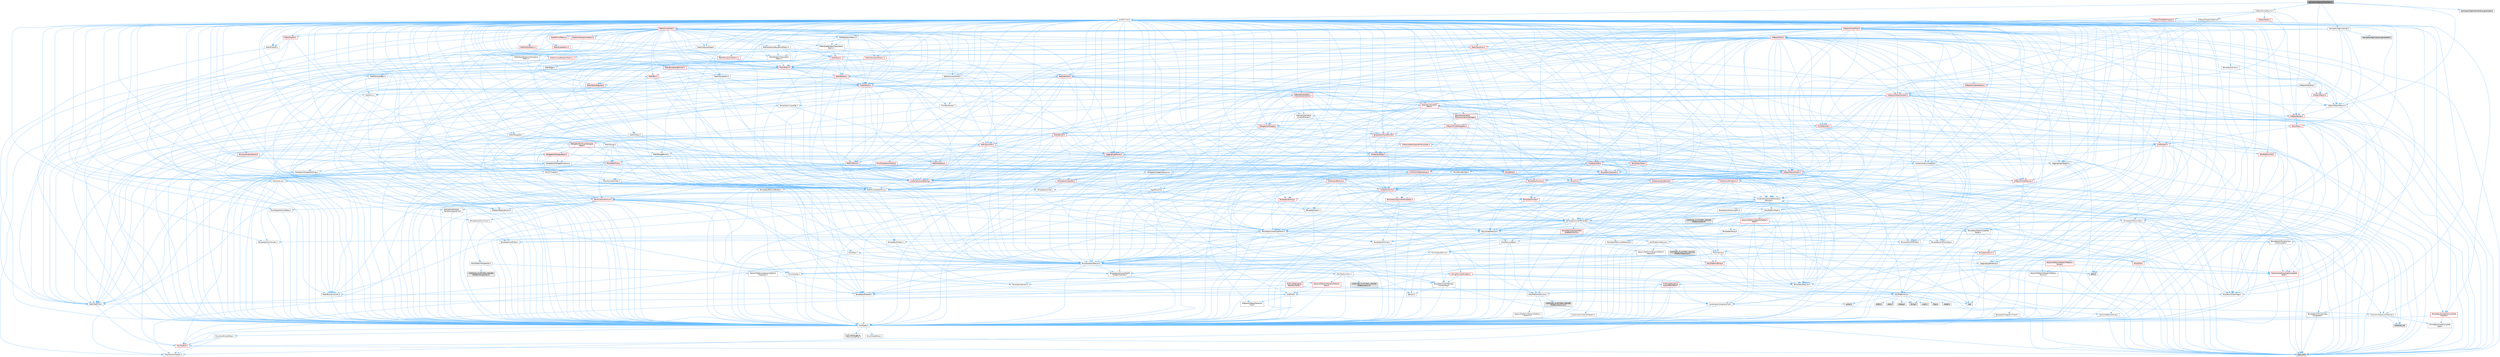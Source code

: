 digraph "GameplayTagAssetInterface.h"
{
 // INTERACTIVE_SVG=YES
 // LATEX_PDF_SIZE
  bgcolor="transparent";
  edge [fontname=Helvetica,fontsize=10,labelfontname=Helvetica,labelfontsize=10];
  node [fontname=Helvetica,fontsize=10,shape=box,height=0.2,width=0.4];
  Node1 [id="Node000001",label="GameplayTagAssetInterface.h",height=0.2,width=0.4,color="gray40", fillcolor="grey60", style="filled", fontcolor="black",tooltip=" "];
  Node1 -> Node2 [id="edge1_Node000001_Node000002",color="steelblue1",style="solid",tooltip=" "];
  Node2 [id="Node000002",label="CoreMinimal.h",height=0.2,width=0.4,color="grey40", fillcolor="white", style="filled",URL="$d7/d67/CoreMinimal_8h.html",tooltip=" "];
  Node2 -> Node3 [id="edge2_Node000002_Node000003",color="steelblue1",style="solid",tooltip=" "];
  Node3 [id="Node000003",label="CoreTypes.h",height=0.2,width=0.4,color="grey40", fillcolor="white", style="filled",URL="$dc/dec/CoreTypes_8h.html",tooltip=" "];
  Node3 -> Node4 [id="edge3_Node000003_Node000004",color="steelblue1",style="solid",tooltip=" "];
  Node4 [id="Node000004",label="HAL/Platform.h",height=0.2,width=0.4,color="red", fillcolor="#FFF0F0", style="filled",URL="$d9/dd0/Platform_8h.html",tooltip=" "];
  Node4 -> Node7 [id="edge4_Node000004_Node000007",color="steelblue1",style="solid",tooltip=" "];
  Node7 [id="Node000007",label="type_traits",height=0.2,width=0.4,color="grey60", fillcolor="#E0E0E0", style="filled",tooltip=" "];
  Node4 -> Node8 [id="edge5_Node000004_Node000008",color="steelblue1",style="solid",tooltip=" "];
  Node8 [id="Node000008",label="PreprocessorHelpers.h",height=0.2,width=0.4,color="grey40", fillcolor="white", style="filled",URL="$db/ddb/PreprocessorHelpers_8h.html",tooltip=" "];
  Node3 -> Node14 [id="edge6_Node000003_Node000014",color="steelblue1",style="solid",tooltip=" "];
  Node14 [id="Node000014",label="ProfilingDebugging\l/UMemoryDefines.h",height=0.2,width=0.4,color="grey40", fillcolor="white", style="filled",URL="$d2/da2/UMemoryDefines_8h.html",tooltip=" "];
  Node3 -> Node15 [id="edge7_Node000003_Node000015",color="steelblue1",style="solid",tooltip=" "];
  Node15 [id="Node000015",label="Misc/CoreMiscDefines.h",height=0.2,width=0.4,color="grey40", fillcolor="white", style="filled",URL="$da/d38/CoreMiscDefines_8h.html",tooltip=" "];
  Node15 -> Node4 [id="edge8_Node000015_Node000004",color="steelblue1",style="solid",tooltip=" "];
  Node15 -> Node8 [id="edge9_Node000015_Node000008",color="steelblue1",style="solid",tooltip=" "];
  Node3 -> Node16 [id="edge10_Node000003_Node000016",color="steelblue1",style="solid",tooltip=" "];
  Node16 [id="Node000016",label="Misc/CoreDefines.h",height=0.2,width=0.4,color="grey40", fillcolor="white", style="filled",URL="$d3/dd2/CoreDefines_8h.html",tooltip=" "];
  Node2 -> Node17 [id="edge11_Node000002_Node000017",color="steelblue1",style="solid",tooltip=" "];
  Node17 [id="Node000017",label="CoreFwd.h",height=0.2,width=0.4,color="grey40", fillcolor="white", style="filled",URL="$d1/d1e/CoreFwd_8h.html",tooltip=" "];
  Node17 -> Node3 [id="edge12_Node000017_Node000003",color="steelblue1",style="solid",tooltip=" "];
  Node17 -> Node18 [id="edge13_Node000017_Node000018",color="steelblue1",style="solid",tooltip=" "];
  Node18 [id="Node000018",label="Containers/ContainersFwd.h",height=0.2,width=0.4,color="grey40", fillcolor="white", style="filled",URL="$d4/d0a/ContainersFwd_8h.html",tooltip=" "];
  Node18 -> Node4 [id="edge14_Node000018_Node000004",color="steelblue1",style="solid",tooltip=" "];
  Node18 -> Node3 [id="edge15_Node000018_Node000003",color="steelblue1",style="solid",tooltip=" "];
  Node18 -> Node19 [id="edge16_Node000018_Node000019",color="steelblue1",style="solid",tooltip=" "];
  Node19 [id="Node000019",label="Traits/IsContiguousContainer.h",height=0.2,width=0.4,color="grey40", fillcolor="white", style="filled",URL="$d5/d3c/IsContiguousContainer_8h.html",tooltip=" "];
  Node19 -> Node3 [id="edge17_Node000019_Node000003",color="steelblue1",style="solid",tooltip=" "];
  Node19 -> Node20 [id="edge18_Node000019_Node000020",color="steelblue1",style="solid",tooltip=" "];
  Node20 [id="Node000020",label="Misc/StaticAssertComplete\lType.h",height=0.2,width=0.4,color="grey40", fillcolor="white", style="filled",URL="$d5/d4e/StaticAssertCompleteType_8h.html",tooltip=" "];
  Node19 -> Node21 [id="edge19_Node000019_Node000021",color="steelblue1",style="solid",tooltip=" "];
  Node21 [id="Node000021",label="initializer_list",height=0.2,width=0.4,color="grey60", fillcolor="#E0E0E0", style="filled",tooltip=" "];
  Node17 -> Node22 [id="edge20_Node000017_Node000022",color="steelblue1",style="solid",tooltip=" "];
  Node22 [id="Node000022",label="Math/MathFwd.h",height=0.2,width=0.4,color="grey40", fillcolor="white", style="filled",URL="$d2/d10/MathFwd_8h.html",tooltip=" "];
  Node22 -> Node4 [id="edge21_Node000022_Node000004",color="steelblue1",style="solid",tooltip=" "];
  Node17 -> Node23 [id="edge22_Node000017_Node000023",color="steelblue1",style="solid",tooltip=" "];
  Node23 [id="Node000023",label="UObject/UObjectHierarchy\lFwd.h",height=0.2,width=0.4,color="grey40", fillcolor="white", style="filled",URL="$d3/d13/UObjectHierarchyFwd_8h.html",tooltip=" "];
  Node2 -> Node23 [id="edge23_Node000002_Node000023",color="steelblue1",style="solid",tooltip=" "];
  Node2 -> Node18 [id="edge24_Node000002_Node000018",color="steelblue1",style="solid",tooltip=" "];
  Node2 -> Node24 [id="edge25_Node000002_Node000024",color="steelblue1",style="solid",tooltip=" "];
  Node24 [id="Node000024",label="Misc/VarArgs.h",height=0.2,width=0.4,color="grey40", fillcolor="white", style="filled",URL="$d5/d6f/VarArgs_8h.html",tooltip=" "];
  Node24 -> Node3 [id="edge26_Node000024_Node000003",color="steelblue1",style="solid",tooltip=" "];
  Node2 -> Node25 [id="edge27_Node000002_Node000025",color="steelblue1",style="solid",tooltip=" "];
  Node25 [id="Node000025",label="Logging/LogVerbosity.h",height=0.2,width=0.4,color="grey40", fillcolor="white", style="filled",URL="$d2/d8f/LogVerbosity_8h.html",tooltip=" "];
  Node25 -> Node3 [id="edge28_Node000025_Node000003",color="steelblue1",style="solid",tooltip=" "];
  Node2 -> Node26 [id="edge29_Node000002_Node000026",color="steelblue1",style="solid",tooltip=" "];
  Node26 [id="Node000026",label="Misc/OutputDevice.h",height=0.2,width=0.4,color="grey40", fillcolor="white", style="filled",URL="$d7/d32/OutputDevice_8h.html",tooltip=" "];
  Node26 -> Node17 [id="edge30_Node000026_Node000017",color="steelblue1",style="solid",tooltip=" "];
  Node26 -> Node3 [id="edge31_Node000026_Node000003",color="steelblue1",style="solid",tooltip=" "];
  Node26 -> Node25 [id="edge32_Node000026_Node000025",color="steelblue1",style="solid",tooltip=" "];
  Node26 -> Node24 [id="edge33_Node000026_Node000024",color="steelblue1",style="solid",tooltip=" "];
  Node26 -> Node27 [id="edge34_Node000026_Node000027",color="steelblue1",style="solid",tooltip=" "];
  Node27 [id="Node000027",label="Templates/IsArrayOrRefOf\lTypeByPredicate.h",height=0.2,width=0.4,color="grey40", fillcolor="white", style="filled",URL="$d6/da1/IsArrayOrRefOfTypeByPredicate_8h.html",tooltip=" "];
  Node27 -> Node3 [id="edge35_Node000027_Node000003",color="steelblue1",style="solid",tooltip=" "];
  Node26 -> Node28 [id="edge36_Node000026_Node000028",color="steelblue1",style="solid",tooltip=" "];
  Node28 [id="Node000028",label="Templates/IsValidVariadic\lFunctionArg.h",height=0.2,width=0.4,color="grey40", fillcolor="white", style="filled",URL="$d0/dc8/IsValidVariadicFunctionArg_8h.html",tooltip=" "];
  Node28 -> Node3 [id="edge37_Node000028_Node000003",color="steelblue1",style="solid",tooltip=" "];
  Node28 -> Node29 [id="edge38_Node000028_Node000029",color="steelblue1",style="solid",tooltip=" "];
  Node29 [id="Node000029",label="IsEnum.h",height=0.2,width=0.4,color="grey40", fillcolor="white", style="filled",URL="$d4/de5/IsEnum_8h.html",tooltip=" "];
  Node28 -> Node7 [id="edge39_Node000028_Node000007",color="steelblue1",style="solid",tooltip=" "];
  Node26 -> Node30 [id="edge40_Node000026_Node000030",color="steelblue1",style="solid",tooltip=" "];
  Node30 [id="Node000030",label="Traits/IsCharEncodingCompatible\lWith.h",height=0.2,width=0.4,color="red", fillcolor="#FFF0F0", style="filled",URL="$df/dd1/IsCharEncodingCompatibleWith_8h.html",tooltip=" "];
  Node30 -> Node7 [id="edge41_Node000030_Node000007",color="steelblue1",style="solid",tooltip=" "];
  Node2 -> Node32 [id="edge42_Node000002_Node000032",color="steelblue1",style="solid",tooltip=" "];
  Node32 [id="Node000032",label="HAL/PlatformCrt.h",height=0.2,width=0.4,color="grey40", fillcolor="white", style="filled",URL="$d8/d75/PlatformCrt_8h.html",tooltip=" "];
  Node32 -> Node33 [id="edge43_Node000032_Node000033",color="steelblue1",style="solid",tooltip=" "];
  Node33 [id="Node000033",label="new",height=0.2,width=0.4,color="grey60", fillcolor="#E0E0E0", style="filled",tooltip=" "];
  Node32 -> Node34 [id="edge44_Node000032_Node000034",color="steelblue1",style="solid",tooltip=" "];
  Node34 [id="Node000034",label="wchar.h",height=0.2,width=0.4,color="grey60", fillcolor="#E0E0E0", style="filled",tooltip=" "];
  Node32 -> Node35 [id="edge45_Node000032_Node000035",color="steelblue1",style="solid",tooltip=" "];
  Node35 [id="Node000035",label="stddef.h",height=0.2,width=0.4,color="grey60", fillcolor="#E0E0E0", style="filled",tooltip=" "];
  Node32 -> Node36 [id="edge46_Node000032_Node000036",color="steelblue1",style="solid",tooltip=" "];
  Node36 [id="Node000036",label="stdlib.h",height=0.2,width=0.4,color="grey60", fillcolor="#E0E0E0", style="filled",tooltip=" "];
  Node32 -> Node37 [id="edge47_Node000032_Node000037",color="steelblue1",style="solid",tooltip=" "];
  Node37 [id="Node000037",label="stdio.h",height=0.2,width=0.4,color="grey60", fillcolor="#E0E0E0", style="filled",tooltip=" "];
  Node32 -> Node38 [id="edge48_Node000032_Node000038",color="steelblue1",style="solid",tooltip=" "];
  Node38 [id="Node000038",label="stdarg.h",height=0.2,width=0.4,color="grey60", fillcolor="#E0E0E0", style="filled",tooltip=" "];
  Node32 -> Node39 [id="edge49_Node000032_Node000039",color="steelblue1",style="solid",tooltip=" "];
  Node39 [id="Node000039",label="math.h",height=0.2,width=0.4,color="grey60", fillcolor="#E0E0E0", style="filled",tooltip=" "];
  Node32 -> Node40 [id="edge50_Node000032_Node000040",color="steelblue1",style="solid",tooltip=" "];
  Node40 [id="Node000040",label="float.h",height=0.2,width=0.4,color="grey60", fillcolor="#E0E0E0", style="filled",tooltip=" "];
  Node32 -> Node41 [id="edge51_Node000032_Node000041",color="steelblue1",style="solid",tooltip=" "];
  Node41 [id="Node000041",label="string.h",height=0.2,width=0.4,color="grey60", fillcolor="#E0E0E0", style="filled",tooltip=" "];
  Node2 -> Node42 [id="edge52_Node000002_Node000042",color="steelblue1",style="solid",tooltip=" "];
  Node42 [id="Node000042",label="HAL/PlatformMisc.h",height=0.2,width=0.4,color="grey40", fillcolor="white", style="filled",URL="$d0/df5/PlatformMisc_8h.html",tooltip=" "];
  Node42 -> Node3 [id="edge53_Node000042_Node000003",color="steelblue1",style="solid",tooltip=" "];
  Node42 -> Node43 [id="edge54_Node000042_Node000043",color="steelblue1",style="solid",tooltip=" "];
  Node43 [id="Node000043",label="GenericPlatform/GenericPlatform\lMisc.h",height=0.2,width=0.4,color="red", fillcolor="#FFF0F0", style="filled",URL="$db/d9a/GenericPlatformMisc_8h.html",tooltip=" "];
  Node43 -> Node17 [id="edge55_Node000043_Node000017",color="steelblue1",style="solid",tooltip=" "];
  Node43 -> Node3 [id="edge56_Node000043_Node000003",color="steelblue1",style="solid",tooltip=" "];
  Node43 -> Node32 [id="edge57_Node000043_Node000032",color="steelblue1",style="solid",tooltip=" "];
  Node43 -> Node47 [id="edge58_Node000043_Node000047",color="steelblue1",style="solid",tooltip=" "];
  Node47 [id="Node000047",label="Math/NumericLimits.h",height=0.2,width=0.4,color="grey40", fillcolor="white", style="filled",URL="$df/d1b/NumericLimits_8h.html",tooltip=" "];
  Node47 -> Node3 [id="edge59_Node000047_Node000003",color="steelblue1",style="solid",tooltip=" "];
  Node43 -> Node49 [id="edge60_Node000043_Node000049",color="steelblue1",style="solid",tooltip=" "];
  Node49 [id="Node000049",label="Misc/EnumClassFlags.h",height=0.2,width=0.4,color="grey40", fillcolor="white", style="filled",URL="$d8/de7/EnumClassFlags_8h.html",tooltip=" "];
  Node42 -> Node52 [id="edge61_Node000042_Node000052",color="steelblue1",style="solid",tooltip=" "];
  Node52 [id="Node000052",label="COMPILED_PLATFORM_HEADER\l(PlatformMisc.h)",height=0.2,width=0.4,color="grey60", fillcolor="#E0E0E0", style="filled",tooltip=" "];
  Node42 -> Node53 [id="edge62_Node000042_Node000053",color="steelblue1",style="solid",tooltip=" "];
  Node53 [id="Node000053",label="ProfilingDebugging\l/CpuProfilerTrace.h",height=0.2,width=0.4,color="red", fillcolor="#FFF0F0", style="filled",URL="$da/dcb/CpuProfilerTrace_8h.html",tooltip=" "];
  Node53 -> Node3 [id="edge63_Node000053_Node000003",color="steelblue1",style="solid",tooltip=" "];
  Node53 -> Node18 [id="edge64_Node000053_Node000018",color="steelblue1",style="solid",tooltip=" "];
  Node53 -> Node54 [id="edge65_Node000053_Node000054",color="steelblue1",style="solid",tooltip=" "];
  Node54 [id="Node000054",label="HAL/PlatformAtomics.h",height=0.2,width=0.4,color="grey40", fillcolor="white", style="filled",URL="$d3/d36/PlatformAtomics_8h.html",tooltip=" "];
  Node54 -> Node3 [id="edge66_Node000054_Node000003",color="steelblue1",style="solid",tooltip=" "];
  Node54 -> Node55 [id="edge67_Node000054_Node000055",color="steelblue1",style="solid",tooltip=" "];
  Node55 [id="Node000055",label="GenericPlatform/GenericPlatform\lAtomics.h",height=0.2,width=0.4,color="grey40", fillcolor="white", style="filled",URL="$da/d72/GenericPlatformAtomics_8h.html",tooltip=" "];
  Node55 -> Node3 [id="edge68_Node000055_Node000003",color="steelblue1",style="solid",tooltip=" "];
  Node54 -> Node56 [id="edge69_Node000054_Node000056",color="steelblue1",style="solid",tooltip=" "];
  Node56 [id="Node000056",label="COMPILED_PLATFORM_HEADER\l(PlatformAtomics.h)",height=0.2,width=0.4,color="grey60", fillcolor="#E0E0E0", style="filled",tooltip=" "];
  Node53 -> Node8 [id="edge70_Node000053_Node000008",color="steelblue1",style="solid",tooltip=" "];
  Node2 -> Node61 [id="edge71_Node000002_Node000061",color="steelblue1",style="solid",tooltip=" "];
  Node61 [id="Node000061",label="Misc/AssertionMacros.h",height=0.2,width=0.4,color="grey40", fillcolor="white", style="filled",URL="$d0/dfa/AssertionMacros_8h.html",tooltip=" "];
  Node61 -> Node3 [id="edge72_Node000061_Node000003",color="steelblue1",style="solid",tooltip=" "];
  Node61 -> Node4 [id="edge73_Node000061_Node000004",color="steelblue1",style="solid",tooltip=" "];
  Node61 -> Node42 [id="edge74_Node000061_Node000042",color="steelblue1",style="solid",tooltip=" "];
  Node61 -> Node8 [id="edge75_Node000061_Node000008",color="steelblue1",style="solid",tooltip=" "];
  Node61 -> Node62 [id="edge76_Node000061_Node000062",color="steelblue1",style="solid",tooltip=" "];
  Node62 [id="Node000062",label="Templates/EnableIf.h",height=0.2,width=0.4,color="grey40", fillcolor="white", style="filled",URL="$d7/d60/EnableIf_8h.html",tooltip=" "];
  Node62 -> Node3 [id="edge77_Node000062_Node000003",color="steelblue1",style="solid",tooltip=" "];
  Node61 -> Node27 [id="edge78_Node000061_Node000027",color="steelblue1",style="solid",tooltip=" "];
  Node61 -> Node28 [id="edge79_Node000061_Node000028",color="steelblue1",style="solid",tooltip=" "];
  Node61 -> Node30 [id="edge80_Node000061_Node000030",color="steelblue1",style="solid",tooltip=" "];
  Node61 -> Node24 [id="edge81_Node000061_Node000024",color="steelblue1",style="solid",tooltip=" "];
  Node61 -> Node63 [id="edge82_Node000061_Node000063",color="steelblue1",style="solid",tooltip=" "];
  Node63 [id="Node000063",label="String/FormatStringSan.h",height=0.2,width=0.4,color="red", fillcolor="#FFF0F0", style="filled",URL="$d3/d8b/FormatStringSan_8h.html",tooltip=" "];
  Node63 -> Node7 [id="edge83_Node000063_Node000007",color="steelblue1",style="solid",tooltip=" "];
  Node63 -> Node3 [id="edge84_Node000063_Node000003",color="steelblue1",style="solid",tooltip=" "];
  Node63 -> Node64 [id="edge85_Node000063_Node000064",color="steelblue1",style="solid",tooltip=" "];
  Node64 [id="Node000064",label="Templates/Requires.h",height=0.2,width=0.4,color="grey40", fillcolor="white", style="filled",URL="$dc/d96/Requires_8h.html",tooltip=" "];
  Node64 -> Node62 [id="edge86_Node000064_Node000062",color="steelblue1",style="solid",tooltip=" "];
  Node64 -> Node7 [id="edge87_Node000064_Node000007",color="steelblue1",style="solid",tooltip=" "];
  Node63 -> Node65 [id="edge88_Node000063_Node000065",color="steelblue1",style="solid",tooltip=" "];
  Node65 [id="Node000065",label="Templates/Identity.h",height=0.2,width=0.4,color="grey40", fillcolor="white", style="filled",URL="$d0/dd5/Identity_8h.html",tooltip=" "];
  Node63 -> Node28 [id="edge89_Node000063_Node000028",color="steelblue1",style="solid",tooltip=" "];
  Node63 -> Node18 [id="edge90_Node000063_Node000018",color="steelblue1",style="solid",tooltip=" "];
  Node61 -> Node69 [id="edge91_Node000061_Node000069",color="steelblue1",style="solid",tooltip=" "];
  Node69 [id="Node000069",label="atomic",height=0.2,width=0.4,color="grey60", fillcolor="#E0E0E0", style="filled",tooltip=" "];
  Node2 -> Node70 [id="edge92_Node000002_Node000070",color="steelblue1",style="solid",tooltip=" "];
  Node70 [id="Node000070",label="Templates/IsPointer.h",height=0.2,width=0.4,color="grey40", fillcolor="white", style="filled",URL="$d7/d05/IsPointer_8h.html",tooltip=" "];
  Node70 -> Node3 [id="edge93_Node000070_Node000003",color="steelblue1",style="solid",tooltip=" "];
  Node2 -> Node71 [id="edge94_Node000002_Node000071",color="steelblue1",style="solid",tooltip=" "];
  Node71 [id="Node000071",label="HAL/PlatformMemory.h",height=0.2,width=0.4,color="grey40", fillcolor="white", style="filled",URL="$de/d68/PlatformMemory_8h.html",tooltip=" "];
  Node71 -> Node3 [id="edge95_Node000071_Node000003",color="steelblue1",style="solid",tooltip=" "];
  Node71 -> Node72 [id="edge96_Node000071_Node000072",color="steelblue1",style="solid",tooltip=" "];
  Node72 [id="Node000072",label="GenericPlatform/GenericPlatform\lMemory.h",height=0.2,width=0.4,color="grey40", fillcolor="white", style="filled",URL="$dd/d22/GenericPlatformMemory_8h.html",tooltip=" "];
  Node72 -> Node17 [id="edge97_Node000072_Node000017",color="steelblue1",style="solid",tooltip=" "];
  Node72 -> Node3 [id="edge98_Node000072_Node000003",color="steelblue1",style="solid",tooltip=" "];
  Node72 -> Node73 [id="edge99_Node000072_Node000073",color="steelblue1",style="solid",tooltip=" "];
  Node73 [id="Node000073",label="HAL/PlatformString.h",height=0.2,width=0.4,color="red", fillcolor="#FFF0F0", style="filled",URL="$db/db5/PlatformString_8h.html",tooltip=" "];
  Node73 -> Node3 [id="edge100_Node000073_Node000003",color="steelblue1",style="solid",tooltip=" "];
  Node72 -> Node41 [id="edge101_Node000072_Node000041",color="steelblue1",style="solid",tooltip=" "];
  Node72 -> Node34 [id="edge102_Node000072_Node000034",color="steelblue1",style="solid",tooltip=" "];
  Node71 -> Node75 [id="edge103_Node000071_Node000075",color="steelblue1",style="solid",tooltip=" "];
  Node75 [id="Node000075",label="COMPILED_PLATFORM_HEADER\l(PlatformMemory.h)",height=0.2,width=0.4,color="grey60", fillcolor="#E0E0E0", style="filled",tooltip=" "];
  Node2 -> Node54 [id="edge104_Node000002_Node000054",color="steelblue1",style="solid",tooltip=" "];
  Node2 -> Node76 [id="edge105_Node000002_Node000076",color="steelblue1",style="solid",tooltip=" "];
  Node76 [id="Node000076",label="Misc/Exec.h",height=0.2,width=0.4,color="grey40", fillcolor="white", style="filled",URL="$de/ddb/Exec_8h.html",tooltip=" "];
  Node76 -> Node3 [id="edge106_Node000076_Node000003",color="steelblue1",style="solid",tooltip=" "];
  Node76 -> Node61 [id="edge107_Node000076_Node000061",color="steelblue1",style="solid",tooltip=" "];
  Node2 -> Node77 [id="edge108_Node000002_Node000077",color="steelblue1",style="solid",tooltip=" "];
  Node77 [id="Node000077",label="HAL/MemoryBase.h",height=0.2,width=0.4,color="grey40", fillcolor="white", style="filled",URL="$d6/d9f/MemoryBase_8h.html",tooltip=" "];
  Node77 -> Node3 [id="edge109_Node000077_Node000003",color="steelblue1",style="solid",tooltip=" "];
  Node77 -> Node54 [id="edge110_Node000077_Node000054",color="steelblue1",style="solid",tooltip=" "];
  Node77 -> Node32 [id="edge111_Node000077_Node000032",color="steelblue1",style="solid",tooltip=" "];
  Node77 -> Node76 [id="edge112_Node000077_Node000076",color="steelblue1",style="solid",tooltip=" "];
  Node77 -> Node26 [id="edge113_Node000077_Node000026",color="steelblue1",style="solid",tooltip=" "];
  Node77 -> Node78 [id="edge114_Node000077_Node000078",color="steelblue1",style="solid",tooltip=" "];
  Node78 [id="Node000078",label="Templates/Atomic.h",height=0.2,width=0.4,color="red", fillcolor="#FFF0F0", style="filled",URL="$d3/d91/Atomic_8h.html",tooltip=" "];
  Node78 -> Node69 [id="edge115_Node000078_Node000069",color="steelblue1",style="solid",tooltip=" "];
  Node2 -> Node87 [id="edge116_Node000002_Node000087",color="steelblue1",style="solid",tooltip=" "];
  Node87 [id="Node000087",label="HAL/UnrealMemory.h",height=0.2,width=0.4,color="grey40", fillcolor="white", style="filled",URL="$d9/d96/UnrealMemory_8h.html",tooltip=" "];
  Node87 -> Node3 [id="edge117_Node000087_Node000003",color="steelblue1",style="solid",tooltip=" "];
  Node87 -> Node72 [id="edge118_Node000087_Node000072",color="steelblue1",style="solid",tooltip=" "];
  Node87 -> Node77 [id="edge119_Node000087_Node000077",color="steelblue1",style="solid",tooltip=" "];
  Node87 -> Node71 [id="edge120_Node000087_Node000071",color="steelblue1",style="solid",tooltip=" "];
  Node87 -> Node88 [id="edge121_Node000087_Node000088",color="steelblue1",style="solid",tooltip=" "];
  Node88 [id="Node000088",label="ProfilingDebugging\l/MemoryTrace.h",height=0.2,width=0.4,color="red", fillcolor="#FFF0F0", style="filled",URL="$da/dd7/MemoryTrace_8h.html",tooltip=" "];
  Node88 -> Node4 [id="edge122_Node000088_Node000004",color="steelblue1",style="solid",tooltip=" "];
  Node88 -> Node49 [id="edge123_Node000088_Node000049",color="steelblue1",style="solid",tooltip=" "];
  Node87 -> Node70 [id="edge124_Node000087_Node000070",color="steelblue1",style="solid",tooltip=" "];
  Node2 -> Node89 [id="edge125_Node000002_Node000089",color="steelblue1",style="solid",tooltip=" "];
  Node89 [id="Node000089",label="Templates/IsArithmetic.h",height=0.2,width=0.4,color="grey40", fillcolor="white", style="filled",URL="$d2/d5d/IsArithmetic_8h.html",tooltip=" "];
  Node89 -> Node3 [id="edge126_Node000089_Node000003",color="steelblue1",style="solid",tooltip=" "];
  Node2 -> Node83 [id="edge127_Node000002_Node000083",color="steelblue1",style="solid",tooltip=" "];
  Node83 [id="Node000083",label="Templates/AndOrNot.h",height=0.2,width=0.4,color="grey40", fillcolor="white", style="filled",URL="$db/d0a/AndOrNot_8h.html",tooltip=" "];
  Node83 -> Node3 [id="edge128_Node000083_Node000003",color="steelblue1",style="solid",tooltip=" "];
  Node2 -> Node90 [id="edge129_Node000002_Node000090",color="steelblue1",style="solid",tooltip=" "];
  Node90 [id="Node000090",label="Templates/IsPODType.h",height=0.2,width=0.4,color="grey40", fillcolor="white", style="filled",URL="$d7/db1/IsPODType_8h.html",tooltip=" "];
  Node90 -> Node3 [id="edge130_Node000090_Node000003",color="steelblue1",style="solid",tooltip=" "];
  Node2 -> Node91 [id="edge131_Node000002_Node000091",color="steelblue1",style="solid",tooltip=" "];
  Node91 [id="Node000091",label="Templates/IsUECoreType.h",height=0.2,width=0.4,color="grey40", fillcolor="white", style="filled",URL="$d1/db8/IsUECoreType_8h.html",tooltip=" "];
  Node91 -> Node3 [id="edge132_Node000091_Node000003",color="steelblue1",style="solid",tooltip=" "];
  Node91 -> Node7 [id="edge133_Node000091_Node000007",color="steelblue1",style="solid",tooltip=" "];
  Node2 -> Node84 [id="edge134_Node000002_Node000084",color="steelblue1",style="solid",tooltip=" "];
  Node84 [id="Node000084",label="Templates/IsTriviallyCopy\lConstructible.h",height=0.2,width=0.4,color="grey40", fillcolor="white", style="filled",URL="$d3/d78/IsTriviallyCopyConstructible_8h.html",tooltip=" "];
  Node84 -> Node3 [id="edge135_Node000084_Node000003",color="steelblue1",style="solid",tooltip=" "];
  Node84 -> Node7 [id="edge136_Node000084_Node000007",color="steelblue1",style="solid",tooltip=" "];
  Node2 -> Node92 [id="edge137_Node000002_Node000092",color="steelblue1",style="solid",tooltip=" "];
  Node92 [id="Node000092",label="Templates/UnrealTypeTraits.h",height=0.2,width=0.4,color="grey40", fillcolor="white", style="filled",URL="$d2/d2d/UnrealTypeTraits_8h.html",tooltip=" "];
  Node92 -> Node3 [id="edge138_Node000092_Node000003",color="steelblue1",style="solid",tooltip=" "];
  Node92 -> Node70 [id="edge139_Node000092_Node000070",color="steelblue1",style="solid",tooltip=" "];
  Node92 -> Node61 [id="edge140_Node000092_Node000061",color="steelblue1",style="solid",tooltip=" "];
  Node92 -> Node83 [id="edge141_Node000092_Node000083",color="steelblue1",style="solid",tooltip=" "];
  Node92 -> Node62 [id="edge142_Node000092_Node000062",color="steelblue1",style="solid",tooltip=" "];
  Node92 -> Node89 [id="edge143_Node000092_Node000089",color="steelblue1",style="solid",tooltip=" "];
  Node92 -> Node29 [id="edge144_Node000092_Node000029",color="steelblue1",style="solid",tooltip=" "];
  Node92 -> Node93 [id="edge145_Node000092_Node000093",color="steelblue1",style="solid",tooltip=" "];
  Node93 [id="Node000093",label="Templates/Models.h",height=0.2,width=0.4,color="grey40", fillcolor="white", style="filled",URL="$d3/d0c/Models_8h.html",tooltip=" "];
  Node93 -> Node65 [id="edge146_Node000093_Node000065",color="steelblue1",style="solid",tooltip=" "];
  Node92 -> Node90 [id="edge147_Node000092_Node000090",color="steelblue1",style="solid",tooltip=" "];
  Node92 -> Node91 [id="edge148_Node000092_Node000091",color="steelblue1",style="solid",tooltip=" "];
  Node92 -> Node84 [id="edge149_Node000092_Node000084",color="steelblue1",style="solid",tooltip=" "];
  Node2 -> Node62 [id="edge150_Node000002_Node000062",color="steelblue1",style="solid",tooltip=" "];
  Node2 -> Node94 [id="edge151_Node000002_Node000094",color="steelblue1",style="solid",tooltip=" "];
  Node94 [id="Node000094",label="Templates/RemoveReference.h",height=0.2,width=0.4,color="grey40", fillcolor="white", style="filled",URL="$da/dbe/RemoveReference_8h.html",tooltip=" "];
  Node94 -> Node3 [id="edge152_Node000094_Node000003",color="steelblue1",style="solid",tooltip=" "];
  Node2 -> Node95 [id="edge153_Node000002_Node000095",color="steelblue1",style="solid",tooltip=" "];
  Node95 [id="Node000095",label="Templates/IntegralConstant.h",height=0.2,width=0.4,color="grey40", fillcolor="white", style="filled",URL="$db/d1b/IntegralConstant_8h.html",tooltip=" "];
  Node95 -> Node3 [id="edge154_Node000095_Node000003",color="steelblue1",style="solid",tooltip=" "];
  Node2 -> Node96 [id="edge155_Node000002_Node000096",color="steelblue1",style="solid",tooltip=" "];
  Node96 [id="Node000096",label="Templates/IsClass.h",height=0.2,width=0.4,color="grey40", fillcolor="white", style="filled",URL="$db/dcb/IsClass_8h.html",tooltip=" "];
  Node96 -> Node3 [id="edge156_Node000096_Node000003",color="steelblue1",style="solid",tooltip=" "];
  Node2 -> Node97 [id="edge157_Node000002_Node000097",color="steelblue1",style="solid",tooltip=" "];
  Node97 [id="Node000097",label="Templates/TypeCompatible\lBytes.h",height=0.2,width=0.4,color="grey40", fillcolor="white", style="filled",URL="$df/d0a/TypeCompatibleBytes_8h.html",tooltip=" "];
  Node97 -> Node3 [id="edge158_Node000097_Node000003",color="steelblue1",style="solid",tooltip=" "];
  Node97 -> Node41 [id="edge159_Node000097_Node000041",color="steelblue1",style="solid",tooltip=" "];
  Node97 -> Node33 [id="edge160_Node000097_Node000033",color="steelblue1",style="solid",tooltip=" "];
  Node97 -> Node7 [id="edge161_Node000097_Node000007",color="steelblue1",style="solid",tooltip=" "];
  Node2 -> Node19 [id="edge162_Node000002_Node000019",color="steelblue1",style="solid",tooltip=" "];
  Node2 -> Node98 [id="edge163_Node000002_Node000098",color="steelblue1",style="solid",tooltip=" "];
  Node98 [id="Node000098",label="Templates/UnrealTemplate.h",height=0.2,width=0.4,color="grey40", fillcolor="white", style="filled",URL="$d4/d24/UnrealTemplate_8h.html",tooltip=" "];
  Node98 -> Node3 [id="edge164_Node000098_Node000003",color="steelblue1",style="solid",tooltip=" "];
  Node98 -> Node70 [id="edge165_Node000098_Node000070",color="steelblue1",style="solid",tooltip=" "];
  Node98 -> Node87 [id="edge166_Node000098_Node000087",color="steelblue1",style="solid",tooltip=" "];
  Node98 -> Node99 [id="edge167_Node000098_Node000099",color="steelblue1",style="solid",tooltip=" "];
  Node99 [id="Node000099",label="Templates/CopyQualifiers\lAndRefsFromTo.h",height=0.2,width=0.4,color="red", fillcolor="#FFF0F0", style="filled",URL="$d3/db3/CopyQualifiersAndRefsFromTo_8h.html",tooltip=" "];
  Node98 -> Node92 [id="edge168_Node000098_Node000092",color="steelblue1",style="solid",tooltip=" "];
  Node98 -> Node94 [id="edge169_Node000098_Node000094",color="steelblue1",style="solid",tooltip=" "];
  Node98 -> Node64 [id="edge170_Node000098_Node000064",color="steelblue1",style="solid",tooltip=" "];
  Node98 -> Node97 [id="edge171_Node000098_Node000097",color="steelblue1",style="solid",tooltip=" "];
  Node98 -> Node65 [id="edge172_Node000098_Node000065",color="steelblue1",style="solid",tooltip=" "];
  Node98 -> Node19 [id="edge173_Node000098_Node000019",color="steelblue1",style="solid",tooltip=" "];
  Node98 -> Node101 [id="edge174_Node000098_Node000101",color="steelblue1",style="solid",tooltip=" "];
  Node101 [id="Node000101",label="Traits/UseBitwiseSwap.h",height=0.2,width=0.4,color="grey40", fillcolor="white", style="filled",URL="$db/df3/UseBitwiseSwap_8h.html",tooltip=" "];
  Node101 -> Node3 [id="edge175_Node000101_Node000003",color="steelblue1",style="solid",tooltip=" "];
  Node101 -> Node7 [id="edge176_Node000101_Node000007",color="steelblue1",style="solid",tooltip=" "];
  Node98 -> Node7 [id="edge177_Node000098_Node000007",color="steelblue1",style="solid",tooltip=" "];
  Node2 -> Node47 [id="edge178_Node000002_Node000047",color="steelblue1",style="solid",tooltip=" "];
  Node2 -> Node102 [id="edge179_Node000002_Node000102",color="steelblue1",style="solid",tooltip=" "];
  Node102 [id="Node000102",label="HAL/PlatformMath.h",height=0.2,width=0.4,color="grey40", fillcolor="white", style="filled",URL="$dc/d53/PlatformMath_8h.html",tooltip=" "];
  Node102 -> Node3 [id="edge180_Node000102_Node000003",color="steelblue1",style="solid",tooltip=" "];
  Node102 -> Node103 [id="edge181_Node000102_Node000103",color="steelblue1",style="solid",tooltip=" "];
  Node103 [id="Node000103",label="GenericPlatform/GenericPlatform\lMath.h",height=0.2,width=0.4,color="red", fillcolor="#FFF0F0", style="filled",URL="$d5/d79/GenericPlatformMath_8h.html",tooltip=" "];
  Node103 -> Node3 [id="edge182_Node000103_Node000003",color="steelblue1",style="solid",tooltip=" "];
  Node103 -> Node18 [id="edge183_Node000103_Node000018",color="steelblue1",style="solid",tooltip=" "];
  Node103 -> Node32 [id="edge184_Node000103_Node000032",color="steelblue1",style="solid",tooltip=" "];
  Node103 -> Node83 [id="edge185_Node000103_Node000083",color="steelblue1",style="solid",tooltip=" "];
  Node103 -> Node104 [id="edge186_Node000103_Node000104",color="steelblue1",style="solid",tooltip=" "];
  Node104 [id="Node000104",label="Templates/Decay.h",height=0.2,width=0.4,color="grey40", fillcolor="white", style="filled",URL="$dd/d0f/Decay_8h.html",tooltip=" "];
  Node104 -> Node3 [id="edge187_Node000104_Node000003",color="steelblue1",style="solid",tooltip=" "];
  Node104 -> Node94 [id="edge188_Node000104_Node000094",color="steelblue1",style="solid",tooltip=" "];
  Node104 -> Node7 [id="edge189_Node000104_Node000007",color="steelblue1",style="solid",tooltip=" "];
  Node103 -> Node92 [id="edge190_Node000103_Node000092",color="steelblue1",style="solid",tooltip=" "];
  Node103 -> Node64 [id="edge191_Node000103_Node000064",color="steelblue1",style="solid",tooltip=" "];
  Node103 -> Node97 [id="edge192_Node000103_Node000097",color="steelblue1",style="solid",tooltip=" "];
  Node103 -> Node7 [id="edge193_Node000103_Node000007",color="steelblue1",style="solid",tooltip=" "];
  Node102 -> Node109 [id="edge194_Node000102_Node000109",color="steelblue1",style="solid",tooltip=" "];
  Node109 [id="Node000109",label="COMPILED_PLATFORM_HEADER\l(PlatformMath.h)",height=0.2,width=0.4,color="grey60", fillcolor="#E0E0E0", style="filled",tooltip=" "];
  Node2 -> Node85 [id="edge195_Node000002_Node000085",color="steelblue1",style="solid",tooltip=" "];
  Node85 [id="Node000085",label="Templates/IsTriviallyCopy\lAssignable.h",height=0.2,width=0.4,color="grey40", fillcolor="white", style="filled",URL="$d2/df2/IsTriviallyCopyAssignable_8h.html",tooltip=" "];
  Node85 -> Node3 [id="edge196_Node000085_Node000003",color="steelblue1",style="solid",tooltip=" "];
  Node85 -> Node7 [id="edge197_Node000085_Node000007",color="steelblue1",style="solid",tooltip=" "];
  Node2 -> Node110 [id="edge198_Node000002_Node000110",color="steelblue1",style="solid",tooltip=" "];
  Node110 [id="Node000110",label="Templates/MemoryOps.h",height=0.2,width=0.4,color="grey40", fillcolor="white", style="filled",URL="$db/dea/MemoryOps_8h.html",tooltip=" "];
  Node110 -> Node3 [id="edge199_Node000110_Node000003",color="steelblue1",style="solid",tooltip=" "];
  Node110 -> Node87 [id="edge200_Node000110_Node000087",color="steelblue1",style="solid",tooltip=" "];
  Node110 -> Node85 [id="edge201_Node000110_Node000085",color="steelblue1",style="solid",tooltip=" "];
  Node110 -> Node84 [id="edge202_Node000110_Node000084",color="steelblue1",style="solid",tooltip=" "];
  Node110 -> Node64 [id="edge203_Node000110_Node000064",color="steelblue1",style="solid",tooltip=" "];
  Node110 -> Node92 [id="edge204_Node000110_Node000092",color="steelblue1",style="solid",tooltip=" "];
  Node110 -> Node101 [id="edge205_Node000110_Node000101",color="steelblue1",style="solid",tooltip=" "];
  Node110 -> Node33 [id="edge206_Node000110_Node000033",color="steelblue1",style="solid",tooltip=" "];
  Node110 -> Node7 [id="edge207_Node000110_Node000007",color="steelblue1",style="solid",tooltip=" "];
  Node2 -> Node111 [id="edge208_Node000002_Node000111",color="steelblue1",style="solid",tooltip=" "];
  Node111 [id="Node000111",label="Containers/ContainerAllocation\lPolicies.h",height=0.2,width=0.4,color="grey40", fillcolor="white", style="filled",URL="$d7/dff/ContainerAllocationPolicies_8h.html",tooltip=" "];
  Node111 -> Node3 [id="edge209_Node000111_Node000003",color="steelblue1",style="solid",tooltip=" "];
  Node111 -> Node112 [id="edge210_Node000111_Node000112",color="steelblue1",style="solid",tooltip=" "];
  Node112 [id="Node000112",label="Containers/ContainerHelpers.h",height=0.2,width=0.4,color="grey40", fillcolor="white", style="filled",URL="$d7/d33/ContainerHelpers_8h.html",tooltip=" "];
  Node112 -> Node3 [id="edge211_Node000112_Node000003",color="steelblue1",style="solid",tooltip=" "];
  Node111 -> Node111 [id="edge212_Node000111_Node000111",color="steelblue1",style="solid",tooltip=" "];
  Node111 -> Node102 [id="edge213_Node000111_Node000102",color="steelblue1",style="solid",tooltip=" "];
  Node111 -> Node87 [id="edge214_Node000111_Node000087",color="steelblue1",style="solid",tooltip=" "];
  Node111 -> Node47 [id="edge215_Node000111_Node000047",color="steelblue1",style="solid",tooltip=" "];
  Node111 -> Node61 [id="edge216_Node000111_Node000061",color="steelblue1",style="solid",tooltip=" "];
  Node111 -> Node113 [id="edge217_Node000111_Node000113",color="steelblue1",style="solid",tooltip=" "];
  Node113 [id="Node000113",label="Templates/IsPolymorphic.h",height=0.2,width=0.4,color="grey40", fillcolor="white", style="filled",URL="$dc/d20/IsPolymorphic_8h.html",tooltip=" "];
  Node111 -> Node110 [id="edge218_Node000111_Node000110",color="steelblue1",style="solid",tooltip=" "];
  Node111 -> Node97 [id="edge219_Node000111_Node000097",color="steelblue1",style="solid",tooltip=" "];
  Node111 -> Node7 [id="edge220_Node000111_Node000007",color="steelblue1",style="solid",tooltip=" "];
  Node2 -> Node114 [id="edge221_Node000002_Node000114",color="steelblue1",style="solid",tooltip=" "];
  Node114 [id="Node000114",label="Templates/IsEnumClass.h",height=0.2,width=0.4,color="grey40", fillcolor="white", style="filled",URL="$d7/d15/IsEnumClass_8h.html",tooltip=" "];
  Node114 -> Node3 [id="edge222_Node000114_Node000003",color="steelblue1",style="solid",tooltip=" "];
  Node114 -> Node83 [id="edge223_Node000114_Node000083",color="steelblue1",style="solid",tooltip=" "];
  Node2 -> Node115 [id="edge224_Node000002_Node000115",color="steelblue1",style="solid",tooltip=" "];
  Node115 [id="Node000115",label="HAL/PlatformProperties.h",height=0.2,width=0.4,color="grey40", fillcolor="white", style="filled",URL="$d9/db0/PlatformProperties_8h.html",tooltip=" "];
  Node115 -> Node3 [id="edge225_Node000115_Node000003",color="steelblue1",style="solid",tooltip=" "];
  Node115 -> Node116 [id="edge226_Node000115_Node000116",color="steelblue1",style="solid",tooltip=" "];
  Node116 [id="Node000116",label="GenericPlatform/GenericPlatform\lProperties.h",height=0.2,width=0.4,color="grey40", fillcolor="white", style="filled",URL="$d2/dcd/GenericPlatformProperties_8h.html",tooltip=" "];
  Node116 -> Node3 [id="edge227_Node000116_Node000003",color="steelblue1",style="solid",tooltip=" "];
  Node116 -> Node43 [id="edge228_Node000116_Node000043",color="steelblue1",style="solid",tooltip=" "];
  Node115 -> Node117 [id="edge229_Node000115_Node000117",color="steelblue1",style="solid",tooltip=" "];
  Node117 [id="Node000117",label="COMPILED_PLATFORM_HEADER\l(PlatformProperties.h)",height=0.2,width=0.4,color="grey60", fillcolor="#E0E0E0", style="filled",tooltip=" "];
  Node2 -> Node118 [id="edge230_Node000002_Node000118",color="steelblue1",style="solid",tooltip=" "];
  Node118 [id="Node000118",label="Misc/EngineVersionBase.h",height=0.2,width=0.4,color="grey40", fillcolor="white", style="filled",URL="$d5/d2b/EngineVersionBase_8h.html",tooltip=" "];
  Node118 -> Node3 [id="edge231_Node000118_Node000003",color="steelblue1",style="solid",tooltip=" "];
  Node2 -> Node119 [id="edge232_Node000002_Node000119",color="steelblue1",style="solid",tooltip=" "];
  Node119 [id="Node000119",label="Internationalization\l/TextNamespaceFwd.h",height=0.2,width=0.4,color="grey40", fillcolor="white", style="filled",URL="$d8/d97/TextNamespaceFwd_8h.html",tooltip=" "];
  Node119 -> Node3 [id="edge233_Node000119_Node000003",color="steelblue1",style="solid",tooltip=" "];
  Node2 -> Node120 [id="edge234_Node000002_Node000120",color="steelblue1",style="solid",tooltip=" "];
  Node120 [id="Node000120",label="Serialization/Archive.h",height=0.2,width=0.4,color="red", fillcolor="#FFF0F0", style="filled",URL="$d7/d3b/Archive_8h.html",tooltip=" "];
  Node120 -> Node17 [id="edge235_Node000120_Node000017",color="steelblue1",style="solid",tooltip=" "];
  Node120 -> Node3 [id="edge236_Node000120_Node000003",color="steelblue1",style="solid",tooltip=" "];
  Node120 -> Node115 [id="edge237_Node000120_Node000115",color="steelblue1",style="solid",tooltip=" "];
  Node120 -> Node119 [id="edge238_Node000120_Node000119",color="steelblue1",style="solid",tooltip=" "];
  Node120 -> Node22 [id="edge239_Node000120_Node000022",color="steelblue1",style="solid",tooltip=" "];
  Node120 -> Node61 [id="edge240_Node000120_Node000061",color="steelblue1",style="solid",tooltip=" "];
  Node120 -> Node118 [id="edge241_Node000120_Node000118",color="steelblue1",style="solid",tooltip=" "];
  Node120 -> Node24 [id="edge242_Node000120_Node000024",color="steelblue1",style="solid",tooltip=" "];
  Node120 -> Node62 [id="edge243_Node000120_Node000062",color="steelblue1",style="solid",tooltip=" "];
  Node120 -> Node27 [id="edge244_Node000120_Node000027",color="steelblue1",style="solid",tooltip=" "];
  Node120 -> Node114 [id="edge245_Node000120_Node000114",color="steelblue1",style="solid",tooltip=" "];
  Node120 -> Node28 [id="edge246_Node000120_Node000028",color="steelblue1",style="solid",tooltip=" "];
  Node120 -> Node98 [id="edge247_Node000120_Node000098",color="steelblue1",style="solid",tooltip=" "];
  Node120 -> Node30 [id="edge248_Node000120_Node000030",color="steelblue1",style="solid",tooltip=" "];
  Node120 -> Node123 [id="edge249_Node000120_Node000123",color="steelblue1",style="solid",tooltip=" "];
  Node123 [id="Node000123",label="UObject/ObjectVersion.h",height=0.2,width=0.4,color="grey40", fillcolor="white", style="filled",URL="$da/d63/ObjectVersion_8h.html",tooltip=" "];
  Node123 -> Node3 [id="edge250_Node000123_Node000003",color="steelblue1",style="solid",tooltip=" "];
  Node2 -> Node124 [id="edge251_Node000002_Node000124",color="steelblue1",style="solid",tooltip=" "];
  Node124 [id="Node000124",label="Templates/Less.h",height=0.2,width=0.4,color="grey40", fillcolor="white", style="filled",URL="$de/dc8/Less_8h.html",tooltip=" "];
  Node124 -> Node3 [id="edge252_Node000124_Node000003",color="steelblue1",style="solid",tooltip=" "];
  Node124 -> Node98 [id="edge253_Node000124_Node000098",color="steelblue1",style="solid",tooltip=" "];
  Node2 -> Node125 [id="edge254_Node000002_Node000125",color="steelblue1",style="solid",tooltip=" "];
  Node125 [id="Node000125",label="Templates/Sorting.h",height=0.2,width=0.4,color="red", fillcolor="#FFF0F0", style="filled",URL="$d3/d9e/Sorting_8h.html",tooltip=" "];
  Node125 -> Node3 [id="edge255_Node000125_Node000003",color="steelblue1",style="solid",tooltip=" "];
  Node125 -> Node102 [id="edge256_Node000125_Node000102",color="steelblue1",style="solid",tooltip=" "];
  Node125 -> Node124 [id="edge257_Node000125_Node000124",color="steelblue1",style="solid",tooltip=" "];
  Node2 -> Node136 [id="edge258_Node000002_Node000136",color="steelblue1",style="solid",tooltip=" "];
  Node136 [id="Node000136",label="Misc/Char.h",height=0.2,width=0.4,color="red", fillcolor="#FFF0F0", style="filled",URL="$d0/d58/Char_8h.html",tooltip=" "];
  Node136 -> Node3 [id="edge259_Node000136_Node000003",color="steelblue1",style="solid",tooltip=" "];
  Node136 -> Node7 [id="edge260_Node000136_Node000007",color="steelblue1",style="solid",tooltip=" "];
  Node2 -> Node139 [id="edge261_Node000002_Node000139",color="steelblue1",style="solid",tooltip=" "];
  Node139 [id="Node000139",label="GenericPlatform/GenericPlatform\lStricmp.h",height=0.2,width=0.4,color="grey40", fillcolor="white", style="filled",URL="$d2/d86/GenericPlatformStricmp_8h.html",tooltip=" "];
  Node139 -> Node3 [id="edge262_Node000139_Node000003",color="steelblue1",style="solid",tooltip=" "];
  Node2 -> Node140 [id="edge263_Node000002_Node000140",color="steelblue1",style="solid",tooltip=" "];
  Node140 [id="Node000140",label="GenericPlatform/GenericPlatform\lString.h",height=0.2,width=0.4,color="red", fillcolor="#FFF0F0", style="filled",URL="$dd/d20/GenericPlatformString_8h.html",tooltip=" "];
  Node140 -> Node3 [id="edge264_Node000140_Node000003",color="steelblue1",style="solid",tooltip=" "];
  Node140 -> Node139 [id="edge265_Node000140_Node000139",color="steelblue1",style="solid",tooltip=" "];
  Node140 -> Node62 [id="edge266_Node000140_Node000062",color="steelblue1",style="solid",tooltip=" "];
  Node140 -> Node30 [id="edge267_Node000140_Node000030",color="steelblue1",style="solid",tooltip=" "];
  Node140 -> Node7 [id="edge268_Node000140_Node000007",color="steelblue1",style="solid",tooltip=" "];
  Node2 -> Node73 [id="edge269_Node000002_Node000073",color="steelblue1",style="solid",tooltip=" "];
  Node2 -> Node143 [id="edge270_Node000002_Node000143",color="steelblue1",style="solid",tooltip=" "];
  Node143 [id="Node000143",label="Misc/CString.h",height=0.2,width=0.4,color="grey40", fillcolor="white", style="filled",URL="$d2/d49/CString_8h.html",tooltip=" "];
  Node143 -> Node3 [id="edge271_Node000143_Node000003",color="steelblue1",style="solid",tooltip=" "];
  Node143 -> Node32 [id="edge272_Node000143_Node000032",color="steelblue1",style="solid",tooltip=" "];
  Node143 -> Node73 [id="edge273_Node000143_Node000073",color="steelblue1",style="solid",tooltip=" "];
  Node143 -> Node61 [id="edge274_Node000143_Node000061",color="steelblue1",style="solid",tooltip=" "];
  Node143 -> Node136 [id="edge275_Node000143_Node000136",color="steelblue1",style="solid",tooltip=" "];
  Node143 -> Node24 [id="edge276_Node000143_Node000024",color="steelblue1",style="solid",tooltip=" "];
  Node143 -> Node27 [id="edge277_Node000143_Node000027",color="steelblue1",style="solid",tooltip=" "];
  Node143 -> Node28 [id="edge278_Node000143_Node000028",color="steelblue1",style="solid",tooltip=" "];
  Node143 -> Node30 [id="edge279_Node000143_Node000030",color="steelblue1",style="solid",tooltip=" "];
  Node2 -> Node144 [id="edge280_Node000002_Node000144",color="steelblue1",style="solid",tooltip=" "];
  Node144 [id="Node000144",label="Misc/Crc.h",height=0.2,width=0.4,color="red", fillcolor="#FFF0F0", style="filled",URL="$d4/dd2/Crc_8h.html",tooltip=" "];
  Node144 -> Node3 [id="edge281_Node000144_Node000003",color="steelblue1",style="solid",tooltip=" "];
  Node144 -> Node73 [id="edge282_Node000144_Node000073",color="steelblue1",style="solid",tooltip=" "];
  Node144 -> Node61 [id="edge283_Node000144_Node000061",color="steelblue1",style="solid",tooltip=" "];
  Node144 -> Node143 [id="edge284_Node000144_Node000143",color="steelblue1",style="solid",tooltip=" "];
  Node144 -> Node136 [id="edge285_Node000144_Node000136",color="steelblue1",style="solid",tooltip=" "];
  Node144 -> Node92 [id="edge286_Node000144_Node000092",color="steelblue1",style="solid",tooltip=" "];
  Node2 -> Node135 [id="edge287_Node000002_Node000135",color="steelblue1",style="solid",tooltip=" "];
  Node135 [id="Node000135",label="Math/UnrealMathUtility.h",height=0.2,width=0.4,color="grey40", fillcolor="white", style="filled",URL="$db/db8/UnrealMathUtility_8h.html",tooltip=" "];
  Node135 -> Node3 [id="edge288_Node000135_Node000003",color="steelblue1",style="solid",tooltip=" "];
  Node135 -> Node61 [id="edge289_Node000135_Node000061",color="steelblue1",style="solid",tooltip=" "];
  Node135 -> Node102 [id="edge290_Node000135_Node000102",color="steelblue1",style="solid",tooltip=" "];
  Node135 -> Node22 [id="edge291_Node000135_Node000022",color="steelblue1",style="solid",tooltip=" "];
  Node135 -> Node65 [id="edge292_Node000135_Node000065",color="steelblue1",style="solid",tooltip=" "];
  Node135 -> Node64 [id="edge293_Node000135_Node000064",color="steelblue1",style="solid",tooltip=" "];
  Node2 -> Node145 [id="edge294_Node000002_Node000145",color="steelblue1",style="solid",tooltip=" "];
  Node145 [id="Node000145",label="Containers/UnrealString.h",height=0.2,width=0.4,color="red", fillcolor="#FFF0F0", style="filled",URL="$d5/dba/UnrealString_8h.html",tooltip=" "];
  Node2 -> Node149 [id="edge295_Node000002_Node000149",color="steelblue1",style="solid",tooltip=" "];
  Node149 [id="Node000149",label="Containers/Array.h",height=0.2,width=0.4,color="red", fillcolor="#FFF0F0", style="filled",URL="$df/dd0/Array_8h.html",tooltip=" "];
  Node149 -> Node3 [id="edge296_Node000149_Node000003",color="steelblue1",style="solid",tooltip=" "];
  Node149 -> Node61 [id="edge297_Node000149_Node000061",color="steelblue1",style="solid",tooltip=" "];
  Node149 -> Node87 [id="edge298_Node000149_Node000087",color="steelblue1",style="solid",tooltip=" "];
  Node149 -> Node92 [id="edge299_Node000149_Node000092",color="steelblue1",style="solid",tooltip=" "];
  Node149 -> Node98 [id="edge300_Node000149_Node000098",color="steelblue1",style="solid",tooltip=" "];
  Node149 -> Node111 [id="edge301_Node000149_Node000111",color="steelblue1",style="solid",tooltip=" "];
  Node149 -> Node120 [id="edge302_Node000149_Node000120",color="steelblue1",style="solid",tooltip=" "];
  Node149 -> Node128 [id="edge303_Node000149_Node000128",color="steelblue1",style="solid",tooltip=" "];
  Node128 [id="Node000128",label="Templates/Invoke.h",height=0.2,width=0.4,color="red", fillcolor="#FFF0F0", style="filled",URL="$d7/deb/Invoke_8h.html",tooltip=" "];
  Node128 -> Node3 [id="edge304_Node000128_Node000003",color="steelblue1",style="solid",tooltip=" "];
  Node128 -> Node98 [id="edge305_Node000128_Node000098",color="steelblue1",style="solid",tooltip=" "];
  Node128 -> Node7 [id="edge306_Node000128_Node000007",color="steelblue1",style="solid",tooltip=" "];
  Node149 -> Node124 [id="edge307_Node000149_Node000124",color="steelblue1",style="solid",tooltip=" "];
  Node149 -> Node64 [id="edge308_Node000149_Node000064",color="steelblue1",style="solid",tooltip=" "];
  Node149 -> Node125 [id="edge309_Node000149_Node000125",color="steelblue1",style="solid",tooltip=" "];
  Node149 -> Node172 [id="edge310_Node000149_Node000172",color="steelblue1",style="solid",tooltip=" "];
  Node172 [id="Node000172",label="Templates/AlignmentTemplates.h",height=0.2,width=0.4,color="red", fillcolor="#FFF0F0", style="filled",URL="$dd/d32/AlignmentTemplates_8h.html",tooltip=" "];
  Node172 -> Node3 [id="edge311_Node000172_Node000003",color="steelblue1",style="solid",tooltip=" "];
  Node172 -> Node70 [id="edge312_Node000172_Node000070",color="steelblue1",style="solid",tooltip=" "];
  Node149 -> Node7 [id="edge313_Node000149_Node000007",color="steelblue1",style="solid",tooltip=" "];
  Node2 -> Node173 [id="edge314_Node000002_Node000173",color="steelblue1",style="solid",tooltip=" "];
  Node173 [id="Node000173",label="Misc/FrameNumber.h",height=0.2,width=0.4,color="grey40", fillcolor="white", style="filled",URL="$dd/dbd/FrameNumber_8h.html",tooltip=" "];
  Node173 -> Node3 [id="edge315_Node000173_Node000003",color="steelblue1",style="solid",tooltip=" "];
  Node173 -> Node47 [id="edge316_Node000173_Node000047",color="steelblue1",style="solid",tooltip=" "];
  Node173 -> Node135 [id="edge317_Node000173_Node000135",color="steelblue1",style="solid",tooltip=" "];
  Node173 -> Node62 [id="edge318_Node000173_Node000062",color="steelblue1",style="solid",tooltip=" "];
  Node173 -> Node92 [id="edge319_Node000173_Node000092",color="steelblue1",style="solid",tooltip=" "];
  Node2 -> Node174 [id="edge320_Node000002_Node000174",color="steelblue1",style="solid",tooltip=" "];
  Node174 [id="Node000174",label="Misc/Timespan.h",height=0.2,width=0.4,color="grey40", fillcolor="white", style="filled",URL="$da/dd9/Timespan_8h.html",tooltip=" "];
  Node174 -> Node3 [id="edge321_Node000174_Node000003",color="steelblue1",style="solid",tooltip=" "];
  Node174 -> Node175 [id="edge322_Node000174_Node000175",color="steelblue1",style="solid",tooltip=" "];
  Node175 [id="Node000175",label="Math/Interval.h",height=0.2,width=0.4,color="grey40", fillcolor="white", style="filled",URL="$d1/d55/Interval_8h.html",tooltip=" "];
  Node175 -> Node3 [id="edge323_Node000175_Node000003",color="steelblue1",style="solid",tooltip=" "];
  Node175 -> Node89 [id="edge324_Node000175_Node000089",color="steelblue1",style="solid",tooltip=" "];
  Node175 -> Node92 [id="edge325_Node000175_Node000092",color="steelblue1",style="solid",tooltip=" "];
  Node175 -> Node47 [id="edge326_Node000175_Node000047",color="steelblue1",style="solid",tooltip=" "];
  Node175 -> Node135 [id="edge327_Node000175_Node000135",color="steelblue1",style="solid",tooltip=" "];
  Node174 -> Node135 [id="edge328_Node000174_Node000135",color="steelblue1",style="solid",tooltip=" "];
  Node174 -> Node61 [id="edge329_Node000174_Node000061",color="steelblue1",style="solid",tooltip=" "];
  Node2 -> Node176 [id="edge330_Node000002_Node000176",color="steelblue1",style="solid",tooltip=" "];
  Node176 [id="Node000176",label="Containers/StringConv.h",height=0.2,width=0.4,color="red", fillcolor="#FFF0F0", style="filled",URL="$d3/ddf/StringConv_8h.html",tooltip=" "];
  Node176 -> Node3 [id="edge331_Node000176_Node000003",color="steelblue1",style="solid",tooltip=" "];
  Node176 -> Node61 [id="edge332_Node000176_Node000061",color="steelblue1",style="solid",tooltip=" "];
  Node176 -> Node111 [id="edge333_Node000176_Node000111",color="steelblue1",style="solid",tooltip=" "];
  Node176 -> Node149 [id="edge334_Node000176_Node000149",color="steelblue1",style="solid",tooltip=" "];
  Node176 -> Node143 [id="edge335_Node000176_Node000143",color="steelblue1",style="solid",tooltip=" "];
  Node176 -> Node177 [id="edge336_Node000176_Node000177",color="steelblue1",style="solid",tooltip=" "];
  Node177 [id="Node000177",label="Templates/IsArray.h",height=0.2,width=0.4,color="grey40", fillcolor="white", style="filled",URL="$d8/d8d/IsArray_8h.html",tooltip=" "];
  Node177 -> Node3 [id="edge337_Node000177_Node000003",color="steelblue1",style="solid",tooltip=" "];
  Node176 -> Node98 [id="edge338_Node000176_Node000098",color="steelblue1",style="solid",tooltip=" "];
  Node176 -> Node92 [id="edge339_Node000176_Node000092",color="steelblue1",style="solid",tooltip=" "];
  Node176 -> Node30 [id="edge340_Node000176_Node000030",color="steelblue1",style="solid",tooltip=" "];
  Node176 -> Node19 [id="edge341_Node000176_Node000019",color="steelblue1",style="solid",tooltip=" "];
  Node176 -> Node7 [id="edge342_Node000176_Node000007",color="steelblue1",style="solid",tooltip=" "];
  Node2 -> Node178 [id="edge343_Node000002_Node000178",color="steelblue1",style="solid",tooltip=" "];
  Node178 [id="Node000178",label="UObject/UnrealNames.h",height=0.2,width=0.4,color="red", fillcolor="#FFF0F0", style="filled",URL="$d8/db1/UnrealNames_8h.html",tooltip=" "];
  Node178 -> Node3 [id="edge344_Node000178_Node000003",color="steelblue1",style="solid",tooltip=" "];
  Node2 -> Node180 [id="edge345_Node000002_Node000180",color="steelblue1",style="solid",tooltip=" "];
  Node180 [id="Node000180",label="UObject/NameTypes.h",height=0.2,width=0.4,color="red", fillcolor="#FFF0F0", style="filled",URL="$d6/d35/NameTypes_8h.html",tooltip=" "];
  Node180 -> Node3 [id="edge346_Node000180_Node000003",color="steelblue1",style="solid",tooltip=" "];
  Node180 -> Node61 [id="edge347_Node000180_Node000061",color="steelblue1",style="solid",tooltip=" "];
  Node180 -> Node87 [id="edge348_Node000180_Node000087",color="steelblue1",style="solid",tooltip=" "];
  Node180 -> Node92 [id="edge349_Node000180_Node000092",color="steelblue1",style="solid",tooltip=" "];
  Node180 -> Node98 [id="edge350_Node000180_Node000098",color="steelblue1",style="solid",tooltip=" "];
  Node180 -> Node145 [id="edge351_Node000180_Node000145",color="steelblue1",style="solid",tooltip=" "];
  Node180 -> Node176 [id="edge352_Node000180_Node000176",color="steelblue1",style="solid",tooltip=" "];
  Node180 -> Node178 [id="edge353_Node000180_Node000178",color="steelblue1",style="solid",tooltip=" "];
  Node180 -> Node78 [id="edge354_Node000180_Node000078",color="steelblue1",style="solid",tooltip=" "];
  Node2 -> Node188 [id="edge355_Node000002_Node000188",color="steelblue1",style="solid",tooltip=" "];
  Node188 [id="Node000188",label="Misc/Parse.h",height=0.2,width=0.4,color="red", fillcolor="#FFF0F0", style="filled",URL="$dc/d71/Parse_8h.html",tooltip=" "];
  Node188 -> Node145 [id="edge356_Node000188_Node000145",color="steelblue1",style="solid",tooltip=" "];
  Node188 -> Node3 [id="edge357_Node000188_Node000003",color="steelblue1",style="solid",tooltip=" "];
  Node188 -> Node32 [id="edge358_Node000188_Node000032",color="steelblue1",style="solid",tooltip=" "];
  Node188 -> Node49 [id="edge359_Node000188_Node000049",color="steelblue1",style="solid",tooltip=" "];
  Node188 -> Node189 [id="edge360_Node000188_Node000189",color="steelblue1",style="solid",tooltip=" "];
  Node189 [id="Node000189",label="Templates/Function.h",height=0.2,width=0.4,color="red", fillcolor="#FFF0F0", style="filled",URL="$df/df5/Function_8h.html",tooltip=" "];
  Node189 -> Node3 [id="edge361_Node000189_Node000003",color="steelblue1",style="solid",tooltip=" "];
  Node189 -> Node61 [id="edge362_Node000189_Node000061",color="steelblue1",style="solid",tooltip=" "];
  Node189 -> Node87 [id="edge363_Node000189_Node000087",color="steelblue1",style="solid",tooltip=" "];
  Node189 -> Node92 [id="edge364_Node000189_Node000092",color="steelblue1",style="solid",tooltip=" "];
  Node189 -> Node128 [id="edge365_Node000189_Node000128",color="steelblue1",style="solid",tooltip=" "];
  Node189 -> Node98 [id="edge366_Node000189_Node000098",color="steelblue1",style="solid",tooltip=" "];
  Node189 -> Node64 [id="edge367_Node000189_Node000064",color="steelblue1",style="solid",tooltip=" "];
  Node189 -> Node135 [id="edge368_Node000189_Node000135",color="steelblue1",style="solid",tooltip=" "];
  Node189 -> Node33 [id="edge369_Node000189_Node000033",color="steelblue1",style="solid",tooltip=" "];
  Node189 -> Node7 [id="edge370_Node000189_Node000007",color="steelblue1",style="solid",tooltip=" "];
  Node2 -> Node172 [id="edge371_Node000002_Node000172",color="steelblue1",style="solid",tooltip=" "];
  Node2 -> Node191 [id="edge372_Node000002_Node000191",color="steelblue1",style="solid",tooltip=" "];
  Node191 [id="Node000191",label="Misc/StructBuilder.h",height=0.2,width=0.4,color="grey40", fillcolor="white", style="filled",URL="$d9/db3/StructBuilder_8h.html",tooltip=" "];
  Node191 -> Node3 [id="edge373_Node000191_Node000003",color="steelblue1",style="solid",tooltip=" "];
  Node191 -> Node135 [id="edge374_Node000191_Node000135",color="steelblue1",style="solid",tooltip=" "];
  Node191 -> Node172 [id="edge375_Node000191_Node000172",color="steelblue1",style="solid",tooltip=" "];
  Node2 -> Node104 [id="edge376_Node000002_Node000104",color="steelblue1",style="solid",tooltip=" "];
  Node2 -> Node192 [id="edge377_Node000002_Node000192",color="steelblue1",style="solid",tooltip=" "];
  Node192 [id="Node000192",label="Templates/PointerIsConvertible\lFromTo.h",height=0.2,width=0.4,color="red", fillcolor="#FFF0F0", style="filled",URL="$d6/d65/PointerIsConvertibleFromTo_8h.html",tooltip=" "];
  Node192 -> Node3 [id="edge378_Node000192_Node000003",color="steelblue1",style="solid",tooltip=" "];
  Node192 -> Node20 [id="edge379_Node000192_Node000020",color="steelblue1",style="solid",tooltip=" "];
  Node192 -> Node7 [id="edge380_Node000192_Node000007",color="steelblue1",style="solid",tooltip=" "];
  Node2 -> Node128 [id="edge381_Node000002_Node000128",color="steelblue1",style="solid",tooltip=" "];
  Node2 -> Node189 [id="edge382_Node000002_Node000189",color="steelblue1",style="solid",tooltip=" "];
  Node2 -> Node161 [id="edge383_Node000002_Node000161",color="steelblue1",style="solid",tooltip=" "];
  Node161 [id="Node000161",label="Templates/TypeHash.h",height=0.2,width=0.4,color="red", fillcolor="#FFF0F0", style="filled",URL="$d1/d62/TypeHash_8h.html",tooltip=" "];
  Node161 -> Node3 [id="edge384_Node000161_Node000003",color="steelblue1",style="solid",tooltip=" "];
  Node161 -> Node64 [id="edge385_Node000161_Node000064",color="steelblue1",style="solid",tooltip=" "];
  Node161 -> Node144 [id="edge386_Node000161_Node000144",color="steelblue1",style="solid",tooltip=" "];
  Node161 -> Node7 [id="edge387_Node000161_Node000007",color="steelblue1",style="solid",tooltip=" "];
  Node2 -> Node193 [id="edge388_Node000002_Node000193",color="steelblue1",style="solid",tooltip=" "];
  Node193 [id="Node000193",label="Containers/ScriptArray.h",height=0.2,width=0.4,color="red", fillcolor="#FFF0F0", style="filled",URL="$dc/daf/ScriptArray_8h.html",tooltip=" "];
  Node193 -> Node3 [id="edge389_Node000193_Node000003",color="steelblue1",style="solid",tooltip=" "];
  Node193 -> Node61 [id="edge390_Node000193_Node000061",color="steelblue1",style="solid",tooltip=" "];
  Node193 -> Node87 [id="edge391_Node000193_Node000087",color="steelblue1",style="solid",tooltip=" "];
  Node193 -> Node111 [id="edge392_Node000193_Node000111",color="steelblue1",style="solid",tooltip=" "];
  Node193 -> Node149 [id="edge393_Node000193_Node000149",color="steelblue1",style="solid",tooltip=" "];
  Node193 -> Node21 [id="edge394_Node000193_Node000021",color="steelblue1",style="solid",tooltip=" "];
  Node2 -> Node194 [id="edge395_Node000002_Node000194",color="steelblue1",style="solid",tooltip=" "];
  Node194 [id="Node000194",label="Containers/BitArray.h",height=0.2,width=0.4,color="red", fillcolor="#FFF0F0", style="filled",URL="$d1/de4/BitArray_8h.html",tooltip=" "];
  Node194 -> Node111 [id="edge396_Node000194_Node000111",color="steelblue1",style="solid",tooltip=" "];
  Node194 -> Node3 [id="edge397_Node000194_Node000003",color="steelblue1",style="solid",tooltip=" "];
  Node194 -> Node54 [id="edge398_Node000194_Node000054",color="steelblue1",style="solid",tooltip=" "];
  Node194 -> Node87 [id="edge399_Node000194_Node000087",color="steelblue1",style="solid",tooltip=" "];
  Node194 -> Node135 [id="edge400_Node000194_Node000135",color="steelblue1",style="solid",tooltip=" "];
  Node194 -> Node61 [id="edge401_Node000194_Node000061",color="steelblue1",style="solid",tooltip=" "];
  Node194 -> Node49 [id="edge402_Node000194_Node000049",color="steelblue1",style="solid",tooltip=" "];
  Node194 -> Node120 [id="edge403_Node000194_Node000120",color="steelblue1",style="solid",tooltip=" "];
  Node194 -> Node62 [id="edge404_Node000194_Node000062",color="steelblue1",style="solid",tooltip=" "];
  Node194 -> Node128 [id="edge405_Node000194_Node000128",color="steelblue1",style="solid",tooltip=" "];
  Node194 -> Node98 [id="edge406_Node000194_Node000098",color="steelblue1",style="solid",tooltip=" "];
  Node194 -> Node92 [id="edge407_Node000194_Node000092",color="steelblue1",style="solid",tooltip=" "];
  Node2 -> Node195 [id="edge408_Node000002_Node000195",color="steelblue1",style="solid",tooltip=" "];
  Node195 [id="Node000195",label="Containers/SparseArray.h",height=0.2,width=0.4,color="red", fillcolor="#FFF0F0", style="filled",URL="$d5/dbf/SparseArray_8h.html",tooltip=" "];
  Node195 -> Node3 [id="edge409_Node000195_Node000003",color="steelblue1",style="solid",tooltip=" "];
  Node195 -> Node61 [id="edge410_Node000195_Node000061",color="steelblue1",style="solid",tooltip=" "];
  Node195 -> Node87 [id="edge411_Node000195_Node000087",color="steelblue1",style="solid",tooltip=" "];
  Node195 -> Node92 [id="edge412_Node000195_Node000092",color="steelblue1",style="solid",tooltip=" "];
  Node195 -> Node98 [id="edge413_Node000195_Node000098",color="steelblue1",style="solid",tooltip=" "];
  Node195 -> Node111 [id="edge414_Node000195_Node000111",color="steelblue1",style="solid",tooltip=" "];
  Node195 -> Node124 [id="edge415_Node000195_Node000124",color="steelblue1",style="solid",tooltip=" "];
  Node195 -> Node149 [id="edge416_Node000195_Node000149",color="steelblue1",style="solid",tooltip=" "];
  Node195 -> Node135 [id="edge417_Node000195_Node000135",color="steelblue1",style="solid",tooltip=" "];
  Node195 -> Node193 [id="edge418_Node000195_Node000193",color="steelblue1",style="solid",tooltip=" "];
  Node195 -> Node194 [id="edge419_Node000195_Node000194",color="steelblue1",style="solid",tooltip=" "];
  Node195 -> Node145 [id="edge420_Node000195_Node000145",color="steelblue1",style="solid",tooltip=" "];
  Node2 -> Node211 [id="edge421_Node000002_Node000211",color="steelblue1",style="solid",tooltip=" "];
  Node211 [id="Node000211",label="Containers/Set.h",height=0.2,width=0.4,color="red", fillcolor="#FFF0F0", style="filled",URL="$d4/d45/Set_8h.html",tooltip=" "];
  Node211 -> Node111 [id="edge422_Node000211_Node000111",color="steelblue1",style="solid",tooltip=" "];
  Node211 -> Node195 [id="edge423_Node000211_Node000195",color="steelblue1",style="solid",tooltip=" "];
  Node211 -> Node18 [id="edge424_Node000211_Node000018",color="steelblue1",style="solid",tooltip=" "];
  Node211 -> Node135 [id="edge425_Node000211_Node000135",color="steelblue1",style="solid",tooltip=" "];
  Node211 -> Node61 [id="edge426_Node000211_Node000061",color="steelblue1",style="solid",tooltip=" "];
  Node211 -> Node191 [id="edge427_Node000211_Node000191",color="steelblue1",style="solid",tooltip=" "];
  Node211 -> Node189 [id="edge428_Node000211_Node000189",color="steelblue1",style="solid",tooltip=" "];
  Node211 -> Node125 [id="edge429_Node000211_Node000125",color="steelblue1",style="solid",tooltip=" "];
  Node211 -> Node161 [id="edge430_Node000211_Node000161",color="steelblue1",style="solid",tooltip=" "];
  Node211 -> Node98 [id="edge431_Node000211_Node000098",color="steelblue1",style="solid",tooltip=" "];
  Node211 -> Node21 [id="edge432_Node000211_Node000021",color="steelblue1",style="solid",tooltip=" "];
  Node211 -> Node7 [id="edge433_Node000211_Node000007",color="steelblue1",style="solid",tooltip=" "];
  Node2 -> Node214 [id="edge434_Node000002_Node000214",color="steelblue1",style="solid",tooltip=" "];
  Node214 [id="Node000214",label="Algo/Reverse.h",height=0.2,width=0.4,color="grey40", fillcolor="white", style="filled",URL="$d5/d93/Reverse_8h.html",tooltip=" "];
  Node214 -> Node3 [id="edge435_Node000214_Node000003",color="steelblue1",style="solid",tooltip=" "];
  Node214 -> Node98 [id="edge436_Node000214_Node000098",color="steelblue1",style="solid",tooltip=" "];
  Node2 -> Node215 [id="edge437_Node000002_Node000215",color="steelblue1",style="solid",tooltip=" "];
  Node215 [id="Node000215",label="Containers/Map.h",height=0.2,width=0.4,color="red", fillcolor="#FFF0F0", style="filled",URL="$df/d79/Map_8h.html",tooltip=" "];
  Node215 -> Node3 [id="edge438_Node000215_Node000003",color="steelblue1",style="solid",tooltip=" "];
  Node215 -> Node214 [id="edge439_Node000215_Node000214",color="steelblue1",style="solid",tooltip=" "];
  Node215 -> Node211 [id="edge440_Node000215_Node000211",color="steelblue1",style="solid",tooltip=" "];
  Node215 -> Node145 [id="edge441_Node000215_Node000145",color="steelblue1",style="solid",tooltip=" "];
  Node215 -> Node61 [id="edge442_Node000215_Node000061",color="steelblue1",style="solid",tooltip=" "];
  Node215 -> Node191 [id="edge443_Node000215_Node000191",color="steelblue1",style="solid",tooltip=" "];
  Node215 -> Node189 [id="edge444_Node000215_Node000189",color="steelblue1",style="solid",tooltip=" "];
  Node215 -> Node125 [id="edge445_Node000215_Node000125",color="steelblue1",style="solid",tooltip=" "];
  Node215 -> Node216 [id="edge446_Node000215_Node000216",color="steelblue1",style="solid",tooltip=" "];
  Node216 [id="Node000216",label="Templates/Tuple.h",height=0.2,width=0.4,color="red", fillcolor="#FFF0F0", style="filled",URL="$d2/d4f/Tuple_8h.html",tooltip=" "];
  Node216 -> Node3 [id="edge447_Node000216_Node000003",color="steelblue1",style="solid",tooltip=" "];
  Node216 -> Node98 [id="edge448_Node000216_Node000098",color="steelblue1",style="solid",tooltip=" "];
  Node216 -> Node217 [id="edge449_Node000216_Node000217",color="steelblue1",style="solid",tooltip=" "];
  Node217 [id="Node000217",label="Delegates/IntegerSequence.h",height=0.2,width=0.4,color="grey40", fillcolor="white", style="filled",URL="$d2/dcc/IntegerSequence_8h.html",tooltip=" "];
  Node217 -> Node3 [id="edge450_Node000217_Node000003",color="steelblue1",style="solid",tooltip=" "];
  Node216 -> Node128 [id="edge451_Node000216_Node000128",color="steelblue1",style="solid",tooltip=" "];
  Node216 -> Node64 [id="edge452_Node000216_Node000064",color="steelblue1",style="solid",tooltip=" "];
  Node216 -> Node161 [id="edge453_Node000216_Node000161",color="steelblue1",style="solid",tooltip=" "];
  Node216 -> Node7 [id="edge454_Node000216_Node000007",color="steelblue1",style="solid",tooltip=" "];
  Node215 -> Node98 [id="edge455_Node000215_Node000098",color="steelblue1",style="solid",tooltip=" "];
  Node215 -> Node92 [id="edge456_Node000215_Node000092",color="steelblue1",style="solid",tooltip=" "];
  Node215 -> Node7 [id="edge457_Node000215_Node000007",color="steelblue1",style="solid",tooltip=" "];
  Node2 -> Node219 [id="edge458_Node000002_Node000219",color="steelblue1",style="solid",tooltip=" "];
  Node219 [id="Node000219",label="Math/IntPoint.h",height=0.2,width=0.4,color="red", fillcolor="#FFF0F0", style="filled",URL="$d3/df7/IntPoint_8h.html",tooltip=" "];
  Node219 -> Node3 [id="edge459_Node000219_Node000003",color="steelblue1",style="solid",tooltip=" "];
  Node219 -> Node61 [id="edge460_Node000219_Node000061",color="steelblue1",style="solid",tooltip=" "];
  Node219 -> Node188 [id="edge461_Node000219_Node000188",color="steelblue1",style="solid",tooltip=" "];
  Node219 -> Node22 [id="edge462_Node000219_Node000022",color="steelblue1",style="solid",tooltip=" "];
  Node219 -> Node135 [id="edge463_Node000219_Node000135",color="steelblue1",style="solid",tooltip=" "];
  Node219 -> Node145 [id="edge464_Node000219_Node000145",color="steelblue1",style="solid",tooltip=" "];
  Node219 -> Node161 [id="edge465_Node000219_Node000161",color="steelblue1",style="solid",tooltip=" "];
  Node2 -> Node221 [id="edge466_Node000002_Node000221",color="steelblue1",style="solid",tooltip=" "];
  Node221 [id="Node000221",label="Math/IntVector.h",height=0.2,width=0.4,color="red", fillcolor="#FFF0F0", style="filled",URL="$d7/d44/IntVector_8h.html",tooltip=" "];
  Node221 -> Node3 [id="edge467_Node000221_Node000003",color="steelblue1",style="solid",tooltip=" "];
  Node221 -> Node144 [id="edge468_Node000221_Node000144",color="steelblue1",style="solid",tooltip=" "];
  Node221 -> Node188 [id="edge469_Node000221_Node000188",color="steelblue1",style="solid",tooltip=" "];
  Node221 -> Node22 [id="edge470_Node000221_Node000022",color="steelblue1",style="solid",tooltip=" "];
  Node221 -> Node135 [id="edge471_Node000221_Node000135",color="steelblue1",style="solid",tooltip=" "];
  Node221 -> Node145 [id="edge472_Node000221_Node000145",color="steelblue1",style="solid",tooltip=" "];
  Node2 -> Node222 [id="edge473_Node000002_Node000222",color="steelblue1",style="solid",tooltip=" "];
  Node222 [id="Node000222",label="Logging/LogCategory.h",height=0.2,width=0.4,color="grey40", fillcolor="white", style="filled",URL="$d9/d36/LogCategory_8h.html",tooltip=" "];
  Node222 -> Node3 [id="edge474_Node000222_Node000003",color="steelblue1",style="solid",tooltip=" "];
  Node222 -> Node25 [id="edge475_Node000222_Node000025",color="steelblue1",style="solid",tooltip=" "];
  Node222 -> Node180 [id="edge476_Node000222_Node000180",color="steelblue1",style="solid",tooltip=" "];
  Node2 -> Node223 [id="edge477_Node000002_Node000223",color="steelblue1",style="solid",tooltip=" "];
  Node223 [id="Node000223",label="Logging/LogMacros.h",height=0.2,width=0.4,color="red", fillcolor="#FFF0F0", style="filled",URL="$d0/d16/LogMacros_8h.html",tooltip=" "];
  Node223 -> Node145 [id="edge478_Node000223_Node000145",color="steelblue1",style="solid",tooltip=" "];
  Node223 -> Node3 [id="edge479_Node000223_Node000003",color="steelblue1",style="solid",tooltip=" "];
  Node223 -> Node8 [id="edge480_Node000223_Node000008",color="steelblue1",style="solid",tooltip=" "];
  Node223 -> Node222 [id="edge481_Node000223_Node000222",color="steelblue1",style="solid",tooltip=" "];
  Node223 -> Node25 [id="edge482_Node000223_Node000025",color="steelblue1",style="solid",tooltip=" "];
  Node223 -> Node61 [id="edge483_Node000223_Node000061",color="steelblue1",style="solid",tooltip=" "];
  Node223 -> Node24 [id="edge484_Node000223_Node000024",color="steelblue1",style="solid",tooltip=" "];
  Node223 -> Node63 [id="edge485_Node000223_Node000063",color="steelblue1",style="solid",tooltip=" "];
  Node223 -> Node62 [id="edge486_Node000223_Node000062",color="steelblue1",style="solid",tooltip=" "];
  Node223 -> Node27 [id="edge487_Node000223_Node000027",color="steelblue1",style="solid",tooltip=" "];
  Node223 -> Node28 [id="edge488_Node000223_Node000028",color="steelblue1",style="solid",tooltip=" "];
  Node223 -> Node30 [id="edge489_Node000223_Node000030",color="steelblue1",style="solid",tooltip=" "];
  Node223 -> Node7 [id="edge490_Node000223_Node000007",color="steelblue1",style="solid",tooltip=" "];
  Node2 -> Node226 [id="edge491_Node000002_Node000226",color="steelblue1",style="solid",tooltip=" "];
  Node226 [id="Node000226",label="Math/Vector2D.h",height=0.2,width=0.4,color="red", fillcolor="#FFF0F0", style="filled",URL="$d3/db0/Vector2D_8h.html",tooltip=" "];
  Node226 -> Node3 [id="edge492_Node000226_Node000003",color="steelblue1",style="solid",tooltip=" "];
  Node226 -> Node22 [id="edge493_Node000226_Node000022",color="steelblue1",style="solid",tooltip=" "];
  Node226 -> Node61 [id="edge494_Node000226_Node000061",color="steelblue1",style="solid",tooltip=" "];
  Node226 -> Node144 [id="edge495_Node000226_Node000144",color="steelblue1",style="solid",tooltip=" "];
  Node226 -> Node135 [id="edge496_Node000226_Node000135",color="steelblue1",style="solid",tooltip=" "];
  Node226 -> Node145 [id="edge497_Node000226_Node000145",color="steelblue1",style="solid",tooltip=" "];
  Node226 -> Node188 [id="edge498_Node000226_Node000188",color="steelblue1",style="solid",tooltip=" "];
  Node226 -> Node219 [id="edge499_Node000226_Node000219",color="steelblue1",style="solid",tooltip=" "];
  Node226 -> Node223 [id="edge500_Node000226_Node000223",color="steelblue1",style="solid",tooltip=" "];
  Node226 -> Node7 [id="edge501_Node000226_Node000007",color="steelblue1",style="solid",tooltip=" "];
  Node2 -> Node230 [id="edge502_Node000002_Node000230",color="steelblue1",style="solid",tooltip=" "];
  Node230 [id="Node000230",label="Math/IntRect.h",height=0.2,width=0.4,color="grey40", fillcolor="white", style="filled",URL="$d7/d53/IntRect_8h.html",tooltip=" "];
  Node230 -> Node3 [id="edge503_Node000230_Node000003",color="steelblue1",style="solid",tooltip=" "];
  Node230 -> Node22 [id="edge504_Node000230_Node000022",color="steelblue1",style="solid",tooltip=" "];
  Node230 -> Node135 [id="edge505_Node000230_Node000135",color="steelblue1",style="solid",tooltip=" "];
  Node230 -> Node145 [id="edge506_Node000230_Node000145",color="steelblue1",style="solid",tooltip=" "];
  Node230 -> Node219 [id="edge507_Node000230_Node000219",color="steelblue1",style="solid",tooltip=" "];
  Node230 -> Node226 [id="edge508_Node000230_Node000226",color="steelblue1",style="solid",tooltip=" "];
  Node2 -> Node231 [id="edge509_Node000002_Node000231",color="steelblue1",style="solid",tooltip=" "];
  Node231 [id="Node000231",label="Misc/ByteSwap.h",height=0.2,width=0.4,color="grey40", fillcolor="white", style="filled",URL="$dc/dd7/ByteSwap_8h.html",tooltip=" "];
  Node231 -> Node3 [id="edge510_Node000231_Node000003",color="steelblue1",style="solid",tooltip=" "];
  Node231 -> Node32 [id="edge511_Node000231_Node000032",color="steelblue1",style="solid",tooltip=" "];
  Node2 -> Node160 [id="edge512_Node000002_Node000160",color="steelblue1",style="solid",tooltip=" "];
  Node160 [id="Node000160",label="Containers/EnumAsByte.h",height=0.2,width=0.4,color="grey40", fillcolor="white", style="filled",URL="$d6/d9a/EnumAsByte_8h.html",tooltip=" "];
  Node160 -> Node3 [id="edge513_Node000160_Node000003",color="steelblue1",style="solid",tooltip=" "];
  Node160 -> Node90 [id="edge514_Node000160_Node000090",color="steelblue1",style="solid",tooltip=" "];
  Node160 -> Node161 [id="edge515_Node000160_Node000161",color="steelblue1",style="solid",tooltip=" "];
  Node2 -> Node232 [id="edge516_Node000002_Node000232",color="steelblue1",style="solid",tooltip=" "];
  Node232 [id="Node000232",label="HAL/PlatformTLS.h",height=0.2,width=0.4,color="red", fillcolor="#FFF0F0", style="filled",URL="$d0/def/PlatformTLS_8h.html",tooltip=" "];
  Node232 -> Node3 [id="edge517_Node000232_Node000003",color="steelblue1",style="solid",tooltip=" "];
  Node2 -> Node235 [id="edge518_Node000002_Node000235",color="steelblue1",style="solid",tooltip=" "];
  Node235 [id="Node000235",label="CoreGlobals.h",height=0.2,width=0.4,color="red", fillcolor="#FFF0F0", style="filled",URL="$d5/d8c/CoreGlobals_8h.html",tooltip=" "];
  Node235 -> Node145 [id="edge519_Node000235_Node000145",color="steelblue1",style="solid",tooltip=" "];
  Node235 -> Node3 [id="edge520_Node000235_Node000003",color="steelblue1",style="solid",tooltip=" "];
  Node235 -> Node232 [id="edge521_Node000235_Node000232",color="steelblue1",style="solid",tooltip=" "];
  Node235 -> Node223 [id="edge522_Node000235_Node000223",color="steelblue1",style="solid",tooltip=" "];
  Node235 -> Node49 [id="edge523_Node000235_Node000049",color="steelblue1",style="solid",tooltip=" "];
  Node235 -> Node26 [id="edge524_Node000235_Node000026",color="steelblue1",style="solid",tooltip=" "];
  Node235 -> Node53 [id="edge525_Node000235_Node000053",color="steelblue1",style="solid",tooltip=" "];
  Node235 -> Node78 [id="edge526_Node000235_Node000078",color="steelblue1",style="solid",tooltip=" "];
  Node235 -> Node180 [id="edge527_Node000235_Node000180",color="steelblue1",style="solid",tooltip=" "];
  Node235 -> Node69 [id="edge528_Node000235_Node000069",color="steelblue1",style="solid",tooltip=" "];
  Node2 -> Node236 [id="edge529_Node000002_Node000236",color="steelblue1",style="solid",tooltip=" "];
  Node236 [id="Node000236",label="Templates/SharedPointer.h",height=0.2,width=0.4,color="red", fillcolor="#FFF0F0", style="filled",URL="$d2/d17/SharedPointer_8h.html",tooltip=" "];
  Node236 -> Node3 [id="edge530_Node000236_Node000003",color="steelblue1",style="solid",tooltip=" "];
  Node236 -> Node192 [id="edge531_Node000236_Node000192",color="steelblue1",style="solid",tooltip=" "];
  Node236 -> Node61 [id="edge532_Node000236_Node000061",color="steelblue1",style="solid",tooltip=" "];
  Node236 -> Node87 [id="edge533_Node000236_Node000087",color="steelblue1",style="solid",tooltip=" "];
  Node236 -> Node149 [id="edge534_Node000236_Node000149",color="steelblue1",style="solid",tooltip=" "];
  Node236 -> Node215 [id="edge535_Node000236_Node000215",color="steelblue1",style="solid",tooltip=" "];
  Node236 -> Node235 [id="edge536_Node000236_Node000235",color="steelblue1",style="solid",tooltip=" "];
  Node2 -> Node241 [id="edge537_Node000002_Node000241",color="steelblue1",style="solid",tooltip=" "];
  Node241 [id="Node000241",label="Internationalization\l/CulturePointer.h",height=0.2,width=0.4,color="grey40", fillcolor="white", style="filled",URL="$d6/dbe/CulturePointer_8h.html",tooltip=" "];
  Node241 -> Node3 [id="edge538_Node000241_Node000003",color="steelblue1",style="solid",tooltip=" "];
  Node241 -> Node236 [id="edge539_Node000241_Node000236",color="steelblue1",style="solid",tooltip=" "];
  Node2 -> Node242 [id="edge540_Node000002_Node000242",color="steelblue1",style="solid",tooltip=" "];
  Node242 [id="Node000242",label="UObject/WeakObjectPtrTemplates.h",height=0.2,width=0.4,color="red", fillcolor="#FFF0F0", style="filled",URL="$d8/d3b/WeakObjectPtrTemplates_8h.html",tooltip=" "];
  Node242 -> Node3 [id="edge541_Node000242_Node000003",color="steelblue1",style="solid",tooltip=" "];
  Node242 -> Node64 [id="edge542_Node000242_Node000064",color="steelblue1",style="solid",tooltip=" "];
  Node242 -> Node215 [id="edge543_Node000242_Node000215",color="steelblue1",style="solid",tooltip=" "];
  Node242 -> Node7 [id="edge544_Node000242_Node000007",color="steelblue1",style="solid",tooltip=" "];
  Node2 -> Node245 [id="edge545_Node000002_Node000245",color="steelblue1",style="solid",tooltip=" "];
  Node245 [id="Node000245",label="Delegates/DelegateSettings.h",height=0.2,width=0.4,color="grey40", fillcolor="white", style="filled",URL="$d0/d97/DelegateSettings_8h.html",tooltip=" "];
  Node245 -> Node3 [id="edge546_Node000245_Node000003",color="steelblue1",style="solid",tooltip=" "];
  Node2 -> Node246 [id="edge547_Node000002_Node000246",color="steelblue1",style="solid",tooltip=" "];
  Node246 [id="Node000246",label="Delegates/IDelegateInstance.h",height=0.2,width=0.4,color="grey40", fillcolor="white", style="filled",URL="$d2/d10/IDelegateInstance_8h.html",tooltip=" "];
  Node246 -> Node3 [id="edge548_Node000246_Node000003",color="steelblue1",style="solid",tooltip=" "];
  Node246 -> Node161 [id="edge549_Node000246_Node000161",color="steelblue1",style="solid",tooltip=" "];
  Node246 -> Node180 [id="edge550_Node000246_Node000180",color="steelblue1",style="solid",tooltip=" "];
  Node246 -> Node245 [id="edge551_Node000246_Node000245",color="steelblue1",style="solid",tooltip=" "];
  Node2 -> Node247 [id="edge552_Node000002_Node000247",color="steelblue1",style="solid",tooltip=" "];
  Node247 [id="Node000247",label="Delegates/DelegateBase.h",height=0.2,width=0.4,color="red", fillcolor="#FFF0F0", style="filled",URL="$da/d67/DelegateBase_8h.html",tooltip=" "];
  Node247 -> Node3 [id="edge553_Node000247_Node000003",color="steelblue1",style="solid",tooltip=" "];
  Node247 -> Node111 [id="edge554_Node000247_Node000111",color="steelblue1",style="solid",tooltip=" "];
  Node247 -> Node135 [id="edge555_Node000247_Node000135",color="steelblue1",style="solid",tooltip=" "];
  Node247 -> Node180 [id="edge556_Node000247_Node000180",color="steelblue1",style="solid",tooltip=" "];
  Node247 -> Node245 [id="edge557_Node000247_Node000245",color="steelblue1",style="solid",tooltip=" "];
  Node247 -> Node246 [id="edge558_Node000247_Node000246",color="steelblue1",style="solid",tooltip=" "];
  Node2 -> Node255 [id="edge559_Node000002_Node000255",color="steelblue1",style="solid",tooltip=" "];
  Node255 [id="Node000255",label="Delegates/MulticastDelegate\lBase.h",height=0.2,width=0.4,color="red", fillcolor="#FFF0F0", style="filled",URL="$db/d16/MulticastDelegateBase_8h.html",tooltip=" "];
  Node255 -> Node3 [id="edge560_Node000255_Node000003",color="steelblue1",style="solid",tooltip=" "];
  Node255 -> Node111 [id="edge561_Node000255_Node000111",color="steelblue1",style="solid",tooltip=" "];
  Node255 -> Node149 [id="edge562_Node000255_Node000149",color="steelblue1",style="solid",tooltip=" "];
  Node255 -> Node135 [id="edge563_Node000255_Node000135",color="steelblue1",style="solid",tooltip=" "];
  Node255 -> Node246 [id="edge564_Node000255_Node000246",color="steelblue1",style="solid",tooltip=" "];
  Node255 -> Node247 [id="edge565_Node000255_Node000247",color="steelblue1",style="solid",tooltip=" "];
  Node2 -> Node217 [id="edge566_Node000002_Node000217",color="steelblue1",style="solid",tooltip=" "];
  Node2 -> Node216 [id="edge567_Node000002_Node000216",color="steelblue1",style="solid",tooltip=" "];
  Node2 -> Node256 [id="edge568_Node000002_Node000256",color="steelblue1",style="solid",tooltip=" "];
  Node256 [id="Node000256",label="UObject/ScriptDelegates.h",height=0.2,width=0.4,color="red", fillcolor="#FFF0F0", style="filled",URL="$de/d81/ScriptDelegates_8h.html",tooltip=" "];
  Node256 -> Node149 [id="edge569_Node000256_Node000149",color="steelblue1",style="solid",tooltip=" "];
  Node256 -> Node111 [id="edge570_Node000256_Node000111",color="steelblue1",style="solid",tooltip=" "];
  Node256 -> Node145 [id="edge571_Node000256_Node000145",color="steelblue1",style="solid",tooltip=" "];
  Node256 -> Node61 [id="edge572_Node000256_Node000061",color="steelblue1",style="solid",tooltip=" "];
  Node256 -> Node236 [id="edge573_Node000256_Node000236",color="steelblue1",style="solid",tooltip=" "];
  Node256 -> Node161 [id="edge574_Node000256_Node000161",color="steelblue1",style="solid",tooltip=" "];
  Node256 -> Node92 [id="edge575_Node000256_Node000092",color="steelblue1",style="solid",tooltip=" "];
  Node256 -> Node180 [id="edge576_Node000256_Node000180",color="steelblue1",style="solid",tooltip=" "];
  Node2 -> Node258 [id="edge577_Node000002_Node000258",color="steelblue1",style="solid",tooltip=" "];
  Node258 [id="Node000258",label="Delegates/Delegate.h",height=0.2,width=0.4,color="red", fillcolor="#FFF0F0", style="filled",URL="$d4/d80/Delegate_8h.html",tooltip=" "];
  Node258 -> Node3 [id="edge578_Node000258_Node000003",color="steelblue1",style="solid",tooltip=" "];
  Node258 -> Node61 [id="edge579_Node000258_Node000061",color="steelblue1",style="solid",tooltip=" "];
  Node258 -> Node180 [id="edge580_Node000258_Node000180",color="steelblue1",style="solid",tooltip=" "];
  Node258 -> Node236 [id="edge581_Node000258_Node000236",color="steelblue1",style="solid",tooltip=" "];
  Node258 -> Node242 [id="edge582_Node000258_Node000242",color="steelblue1",style="solid",tooltip=" "];
  Node258 -> Node255 [id="edge583_Node000258_Node000255",color="steelblue1",style="solid",tooltip=" "];
  Node258 -> Node217 [id="edge584_Node000258_Node000217",color="steelblue1",style="solid",tooltip=" "];
  Node2 -> Node263 [id="edge585_Node000002_Node000263",color="steelblue1",style="solid",tooltip=" "];
  Node263 [id="Node000263",label="Internationalization\l/TextLocalizationManager.h",height=0.2,width=0.4,color="red", fillcolor="#FFF0F0", style="filled",URL="$d5/d2e/TextLocalizationManager_8h.html",tooltip=" "];
  Node263 -> Node149 [id="edge586_Node000263_Node000149",color="steelblue1",style="solid",tooltip=" "];
  Node263 -> Node111 [id="edge587_Node000263_Node000111",color="steelblue1",style="solid",tooltip=" "];
  Node263 -> Node215 [id="edge588_Node000263_Node000215",color="steelblue1",style="solid",tooltip=" "];
  Node263 -> Node211 [id="edge589_Node000263_Node000211",color="steelblue1",style="solid",tooltip=" "];
  Node263 -> Node145 [id="edge590_Node000263_Node000145",color="steelblue1",style="solid",tooltip=" "];
  Node263 -> Node3 [id="edge591_Node000263_Node000003",color="steelblue1",style="solid",tooltip=" "];
  Node263 -> Node258 [id="edge592_Node000263_Node000258",color="steelblue1",style="solid",tooltip=" "];
  Node263 -> Node144 [id="edge593_Node000263_Node000144",color="steelblue1",style="solid",tooltip=" "];
  Node263 -> Node49 [id="edge594_Node000263_Node000049",color="steelblue1",style="solid",tooltip=" "];
  Node263 -> Node189 [id="edge595_Node000263_Node000189",color="steelblue1",style="solid",tooltip=" "];
  Node263 -> Node236 [id="edge596_Node000263_Node000236",color="steelblue1",style="solid",tooltip=" "];
  Node263 -> Node69 [id="edge597_Node000263_Node000069",color="steelblue1",style="solid",tooltip=" "];
  Node2 -> Node204 [id="edge598_Node000002_Node000204",color="steelblue1",style="solid",tooltip=" "];
  Node204 [id="Node000204",label="Misc/Optional.h",height=0.2,width=0.4,color="red", fillcolor="#FFF0F0", style="filled",URL="$d2/dae/Optional_8h.html",tooltip=" "];
  Node204 -> Node3 [id="edge599_Node000204_Node000003",color="steelblue1",style="solid",tooltip=" "];
  Node204 -> Node61 [id="edge600_Node000204_Node000061",color="steelblue1",style="solid",tooltip=" "];
  Node204 -> Node110 [id="edge601_Node000204_Node000110",color="steelblue1",style="solid",tooltip=" "];
  Node204 -> Node98 [id="edge602_Node000204_Node000098",color="steelblue1",style="solid",tooltip=" "];
  Node204 -> Node120 [id="edge603_Node000204_Node000120",color="steelblue1",style="solid",tooltip=" "];
  Node2 -> Node177 [id="edge604_Node000002_Node000177",color="steelblue1",style="solid",tooltip=" "];
  Node2 -> Node209 [id="edge605_Node000002_Node000209",color="steelblue1",style="solid",tooltip=" "];
  Node209 [id="Node000209",label="Templates/RemoveExtent.h",height=0.2,width=0.4,color="grey40", fillcolor="white", style="filled",URL="$dc/de9/RemoveExtent_8h.html",tooltip=" "];
  Node209 -> Node3 [id="edge606_Node000209_Node000003",color="steelblue1",style="solid",tooltip=" "];
  Node2 -> Node208 [id="edge607_Node000002_Node000208",color="steelblue1",style="solid",tooltip=" "];
  Node208 [id="Node000208",label="Templates/UniquePtr.h",height=0.2,width=0.4,color="red", fillcolor="#FFF0F0", style="filled",URL="$de/d1a/UniquePtr_8h.html",tooltip=" "];
  Node208 -> Node3 [id="edge608_Node000208_Node000003",color="steelblue1",style="solid",tooltip=" "];
  Node208 -> Node98 [id="edge609_Node000208_Node000098",color="steelblue1",style="solid",tooltip=" "];
  Node208 -> Node177 [id="edge610_Node000208_Node000177",color="steelblue1",style="solid",tooltip=" "];
  Node208 -> Node209 [id="edge611_Node000208_Node000209",color="steelblue1",style="solid",tooltip=" "];
  Node208 -> Node64 [id="edge612_Node000208_Node000064",color="steelblue1",style="solid",tooltip=" "];
  Node208 -> Node7 [id="edge613_Node000208_Node000007",color="steelblue1",style="solid",tooltip=" "];
  Node2 -> Node270 [id="edge614_Node000002_Node000270",color="steelblue1",style="solid",tooltip=" "];
  Node270 [id="Node000270",label="Internationalization\l/Text.h",height=0.2,width=0.4,color="red", fillcolor="#FFF0F0", style="filled",URL="$d6/d35/Text_8h.html",tooltip=" "];
  Node270 -> Node3 [id="edge615_Node000270_Node000003",color="steelblue1",style="solid",tooltip=" "];
  Node270 -> Node54 [id="edge616_Node000270_Node000054",color="steelblue1",style="solid",tooltip=" "];
  Node270 -> Node61 [id="edge617_Node000270_Node000061",color="steelblue1",style="solid",tooltip=" "];
  Node270 -> Node49 [id="edge618_Node000270_Node000049",color="steelblue1",style="solid",tooltip=" "];
  Node270 -> Node92 [id="edge619_Node000270_Node000092",color="steelblue1",style="solid",tooltip=" "];
  Node270 -> Node149 [id="edge620_Node000270_Node000149",color="steelblue1",style="solid",tooltip=" "];
  Node270 -> Node145 [id="edge621_Node000270_Node000145",color="steelblue1",style="solid",tooltip=" "];
  Node270 -> Node160 [id="edge622_Node000270_Node000160",color="steelblue1",style="solid",tooltip=" "];
  Node270 -> Node236 [id="edge623_Node000270_Node000236",color="steelblue1",style="solid",tooltip=" "];
  Node270 -> Node241 [id="edge624_Node000270_Node000241",color="steelblue1",style="solid",tooltip=" "];
  Node270 -> Node263 [id="edge625_Node000270_Node000263",color="steelblue1",style="solid",tooltip=" "];
  Node270 -> Node204 [id="edge626_Node000270_Node000204",color="steelblue1",style="solid",tooltip=" "];
  Node270 -> Node208 [id="edge627_Node000270_Node000208",color="steelblue1",style="solid",tooltip=" "];
  Node270 -> Node64 [id="edge628_Node000270_Node000064",color="steelblue1",style="solid",tooltip=" "];
  Node270 -> Node7 [id="edge629_Node000270_Node000007",color="steelblue1",style="solid",tooltip=" "];
  Node2 -> Node207 [id="edge630_Node000002_Node000207",color="steelblue1",style="solid",tooltip=" "];
  Node207 [id="Node000207",label="Templates/UniqueObj.h",height=0.2,width=0.4,color="grey40", fillcolor="white", style="filled",URL="$da/d95/UniqueObj_8h.html",tooltip=" "];
  Node207 -> Node3 [id="edge631_Node000207_Node000003",color="steelblue1",style="solid",tooltip=" "];
  Node207 -> Node208 [id="edge632_Node000207_Node000208",color="steelblue1",style="solid",tooltip=" "];
  Node2 -> Node276 [id="edge633_Node000002_Node000276",color="steelblue1",style="solid",tooltip=" "];
  Node276 [id="Node000276",label="Internationalization\l/Internationalization.h",height=0.2,width=0.4,color="red", fillcolor="#FFF0F0", style="filled",URL="$da/de4/Internationalization_8h.html",tooltip=" "];
  Node276 -> Node149 [id="edge634_Node000276_Node000149",color="steelblue1",style="solid",tooltip=" "];
  Node276 -> Node145 [id="edge635_Node000276_Node000145",color="steelblue1",style="solid",tooltip=" "];
  Node276 -> Node3 [id="edge636_Node000276_Node000003",color="steelblue1",style="solid",tooltip=" "];
  Node276 -> Node258 [id="edge637_Node000276_Node000258",color="steelblue1",style="solid",tooltip=" "];
  Node276 -> Node241 [id="edge638_Node000276_Node000241",color="steelblue1",style="solid",tooltip=" "];
  Node276 -> Node270 [id="edge639_Node000276_Node000270",color="steelblue1",style="solid",tooltip=" "];
  Node276 -> Node236 [id="edge640_Node000276_Node000236",color="steelblue1",style="solid",tooltip=" "];
  Node276 -> Node216 [id="edge641_Node000276_Node000216",color="steelblue1",style="solid",tooltip=" "];
  Node276 -> Node207 [id="edge642_Node000276_Node000207",color="steelblue1",style="solid",tooltip=" "];
  Node276 -> Node180 [id="edge643_Node000276_Node000180",color="steelblue1",style="solid",tooltip=" "];
  Node2 -> Node277 [id="edge644_Node000002_Node000277",color="steelblue1",style="solid",tooltip=" "];
  Node277 [id="Node000277",label="Math/Vector.h",height=0.2,width=0.4,color="red", fillcolor="#FFF0F0", style="filled",URL="$d6/dbe/Vector_8h.html",tooltip=" "];
  Node277 -> Node3 [id="edge645_Node000277_Node000003",color="steelblue1",style="solid",tooltip=" "];
  Node277 -> Node61 [id="edge646_Node000277_Node000061",color="steelblue1",style="solid",tooltip=" "];
  Node277 -> Node22 [id="edge647_Node000277_Node000022",color="steelblue1",style="solid",tooltip=" "];
  Node277 -> Node47 [id="edge648_Node000277_Node000047",color="steelblue1",style="solid",tooltip=" "];
  Node277 -> Node144 [id="edge649_Node000277_Node000144",color="steelblue1",style="solid",tooltip=" "];
  Node277 -> Node135 [id="edge650_Node000277_Node000135",color="steelblue1",style="solid",tooltip=" "];
  Node277 -> Node145 [id="edge651_Node000277_Node000145",color="steelblue1",style="solid",tooltip=" "];
  Node277 -> Node188 [id="edge652_Node000277_Node000188",color="steelblue1",style="solid",tooltip=" "];
  Node277 -> Node219 [id="edge653_Node000277_Node000219",color="steelblue1",style="solid",tooltip=" "];
  Node277 -> Node223 [id="edge654_Node000277_Node000223",color="steelblue1",style="solid",tooltip=" "];
  Node277 -> Node226 [id="edge655_Node000277_Node000226",color="steelblue1",style="solid",tooltip=" "];
  Node277 -> Node231 [id="edge656_Node000277_Node000231",color="steelblue1",style="solid",tooltip=" "];
  Node277 -> Node270 [id="edge657_Node000277_Node000270",color="steelblue1",style="solid",tooltip=" "];
  Node277 -> Node276 [id="edge658_Node000277_Node000276",color="steelblue1",style="solid",tooltip=" "];
  Node277 -> Node221 [id="edge659_Node000277_Node000221",color="steelblue1",style="solid",tooltip=" "];
  Node277 -> Node280 [id="edge660_Node000277_Node000280",color="steelblue1",style="solid",tooltip=" "];
  Node280 [id="Node000280",label="Math/Axis.h",height=0.2,width=0.4,color="grey40", fillcolor="white", style="filled",URL="$dd/dbb/Axis_8h.html",tooltip=" "];
  Node280 -> Node3 [id="edge661_Node000280_Node000003",color="steelblue1",style="solid",tooltip=" "];
  Node277 -> Node123 [id="edge662_Node000277_Node000123",color="steelblue1",style="solid",tooltip=" "];
  Node277 -> Node7 [id="edge663_Node000277_Node000007",color="steelblue1",style="solid",tooltip=" "];
  Node2 -> Node281 [id="edge664_Node000002_Node000281",color="steelblue1",style="solid",tooltip=" "];
  Node281 [id="Node000281",label="Math/Vector4.h",height=0.2,width=0.4,color="red", fillcolor="#FFF0F0", style="filled",URL="$d7/d36/Vector4_8h.html",tooltip=" "];
  Node281 -> Node3 [id="edge665_Node000281_Node000003",color="steelblue1",style="solid",tooltip=" "];
  Node281 -> Node144 [id="edge666_Node000281_Node000144",color="steelblue1",style="solid",tooltip=" "];
  Node281 -> Node22 [id="edge667_Node000281_Node000022",color="steelblue1",style="solid",tooltip=" "];
  Node281 -> Node135 [id="edge668_Node000281_Node000135",color="steelblue1",style="solid",tooltip=" "];
  Node281 -> Node145 [id="edge669_Node000281_Node000145",color="steelblue1",style="solid",tooltip=" "];
  Node281 -> Node188 [id="edge670_Node000281_Node000188",color="steelblue1",style="solid",tooltip=" "];
  Node281 -> Node223 [id="edge671_Node000281_Node000223",color="steelblue1",style="solid",tooltip=" "];
  Node281 -> Node226 [id="edge672_Node000281_Node000226",color="steelblue1",style="solid",tooltip=" "];
  Node281 -> Node277 [id="edge673_Node000281_Node000277",color="steelblue1",style="solid",tooltip=" "];
  Node281 -> Node64 [id="edge674_Node000281_Node000064",color="steelblue1",style="solid",tooltip=" "];
  Node281 -> Node7 [id="edge675_Node000281_Node000007",color="steelblue1",style="solid",tooltip=" "];
  Node2 -> Node282 [id="edge676_Node000002_Node000282",color="steelblue1",style="solid",tooltip=" "];
  Node282 [id="Node000282",label="Math/VectorRegister.h",height=0.2,width=0.4,color="red", fillcolor="#FFF0F0", style="filled",URL="$da/d8b/VectorRegister_8h.html",tooltip=" "];
  Node282 -> Node3 [id="edge677_Node000282_Node000003",color="steelblue1",style="solid",tooltip=" "];
  Node282 -> Node135 [id="edge678_Node000282_Node000135",color="steelblue1",style="solid",tooltip=" "];
  Node2 -> Node287 [id="edge679_Node000002_Node000287",color="steelblue1",style="solid",tooltip=" "];
  Node287 [id="Node000287",label="Math/TwoVectors.h",height=0.2,width=0.4,color="grey40", fillcolor="white", style="filled",URL="$d4/db4/TwoVectors_8h.html",tooltip=" "];
  Node287 -> Node3 [id="edge680_Node000287_Node000003",color="steelblue1",style="solid",tooltip=" "];
  Node287 -> Node61 [id="edge681_Node000287_Node000061",color="steelblue1",style="solid",tooltip=" "];
  Node287 -> Node135 [id="edge682_Node000287_Node000135",color="steelblue1",style="solid",tooltip=" "];
  Node287 -> Node145 [id="edge683_Node000287_Node000145",color="steelblue1",style="solid",tooltip=" "];
  Node287 -> Node277 [id="edge684_Node000287_Node000277",color="steelblue1",style="solid",tooltip=" "];
  Node2 -> Node288 [id="edge685_Node000002_Node000288",color="steelblue1",style="solid",tooltip=" "];
  Node288 [id="Node000288",label="Math/Edge.h",height=0.2,width=0.4,color="grey40", fillcolor="white", style="filled",URL="$d5/de0/Edge_8h.html",tooltip=" "];
  Node288 -> Node3 [id="edge686_Node000288_Node000003",color="steelblue1",style="solid",tooltip=" "];
  Node288 -> Node277 [id="edge687_Node000288_Node000277",color="steelblue1",style="solid",tooltip=" "];
  Node2 -> Node123 [id="edge688_Node000002_Node000123",color="steelblue1",style="solid",tooltip=" "];
  Node2 -> Node289 [id="edge689_Node000002_Node000289",color="steelblue1",style="solid",tooltip=" "];
  Node289 [id="Node000289",label="Math/CapsuleShape.h",height=0.2,width=0.4,color="grey40", fillcolor="white", style="filled",URL="$d3/d36/CapsuleShape_8h.html",tooltip=" "];
  Node289 -> Node3 [id="edge690_Node000289_Node000003",color="steelblue1",style="solid",tooltip=" "];
  Node289 -> Node277 [id="edge691_Node000289_Node000277",color="steelblue1",style="solid",tooltip=" "];
  Node2 -> Node290 [id="edge692_Node000002_Node000290",color="steelblue1",style="solid",tooltip=" "];
  Node290 [id="Node000290",label="Math/Rotator.h",height=0.2,width=0.4,color="red", fillcolor="#FFF0F0", style="filled",URL="$d8/d3a/Rotator_8h.html",tooltip=" "];
  Node290 -> Node3 [id="edge693_Node000290_Node000003",color="steelblue1",style="solid",tooltip=" "];
  Node290 -> Node22 [id="edge694_Node000290_Node000022",color="steelblue1",style="solid",tooltip=" "];
  Node290 -> Node135 [id="edge695_Node000290_Node000135",color="steelblue1",style="solid",tooltip=" "];
  Node290 -> Node145 [id="edge696_Node000290_Node000145",color="steelblue1",style="solid",tooltip=" "];
  Node290 -> Node188 [id="edge697_Node000290_Node000188",color="steelblue1",style="solid",tooltip=" "];
  Node290 -> Node223 [id="edge698_Node000290_Node000223",color="steelblue1",style="solid",tooltip=" "];
  Node290 -> Node277 [id="edge699_Node000290_Node000277",color="steelblue1",style="solid",tooltip=" "];
  Node290 -> Node282 [id="edge700_Node000290_Node000282",color="steelblue1",style="solid",tooltip=" "];
  Node290 -> Node123 [id="edge701_Node000290_Node000123",color="steelblue1",style="solid",tooltip=" "];
  Node2 -> Node291 [id="edge702_Node000002_Node000291",color="steelblue1",style="solid",tooltip=" "];
  Node291 [id="Node000291",label="Misc/DateTime.h",height=0.2,width=0.4,color="red", fillcolor="#FFF0F0", style="filled",URL="$d1/de9/DateTime_8h.html",tooltip=" "];
  Node291 -> Node145 [id="edge703_Node000291_Node000145",color="steelblue1",style="solid",tooltip=" "];
  Node291 -> Node3 [id="edge704_Node000291_Node000003",color="steelblue1",style="solid",tooltip=" "];
  Node291 -> Node174 [id="edge705_Node000291_Node000174",color="steelblue1",style="solid",tooltip=" "];
  Node291 -> Node120 [id="edge706_Node000291_Node000120",color="steelblue1",style="solid",tooltip=" "];
  Node291 -> Node161 [id="edge707_Node000291_Node000161",color="steelblue1",style="solid",tooltip=" "];
  Node2 -> Node292 [id="edge708_Node000002_Node000292",color="steelblue1",style="solid",tooltip=" "];
  Node292 [id="Node000292",label="Math/RangeBound.h",height=0.2,width=0.4,color="grey40", fillcolor="white", style="filled",URL="$d7/dd8/RangeBound_8h.html",tooltip=" "];
  Node292 -> Node3 [id="edge709_Node000292_Node000003",color="steelblue1",style="solid",tooltip=" "];
  Node292 -> Node61 [id="edge710_Node000292_Node000061",color="steelblue1",style="solid",tooltip=" "];
  Node292 -> Node161 [id="edge711_Node000292_Node000161",color="steelblue1",style="solid",tooltip=" "];
  Node292 -> Node160 [id="edge712_Node000292_Node000160",color="steelblue1",style="solid",tooltip=" "];
  Node292 -> Node173 [id="edge713_Node000292_Node000173",color="steelblue1",style="solid",tooltip=" "];
  Node292 -> Node291 [id="edge714_Node000292_Node000291",color="steelblue1",style="solid",tooltip=" "];
  Node2 -> Node293 [id="edge715_Node000002_Node000293",color="steelblue1",style="solid",tooltip=" "];
  Node293 [id="Node000293",label="Misc/AutomationEvent.h",height=0.2,width=0.4,color="red", fillcolor="#FFF0F0", style="filled",URL="$d1/d26/AutomationEvent_8h.html",tooltip=" "];
  Node293 -> Node3 [id="edge716_Node000293_Node000003",color="steelblue1",style="solid",tooltip=" "];
  Node293 -> Node291 [id="edge717_Node000293_Node000291",color="steelblue1",style="solid",tooltip=" "];
  Node2 -> Node294 [id="edge718_Node000002_Node000294",color="steelblue1",style="solid",tooltip=" "];
  Node294 [id="Node000294",label="Math/Range.h",height=0.2,width=0.4,color="grey40", fillcolor="white", style="filled",URL="$d9/db6/Range_8h.html",tooltip=" "];
  Node294 -> Node3 [id="edge719_Node000294_Node000003",color="steelblue1",style="solid",tooltip=" "];
  Node294 -> Node149 [id="edge720_Node000294_Node000149",color="steelblue1",style="solid",tooltip=" "];
  Node294 -> Node61 [id="edge721_Node000294_Node000061",color="steelblue1",style="solid",tooltip=" "];
  Node294 -> Node291 [id="edge722_Node000294_Node000291",color="steelblue1",style="solid",tooltip=" "];
  Node294 -> Node292 [id="edge723_Node000294_Node000292",color="steelblue1",style="solid",tooltip=" "];
  Node294 -> Node173 [id="edge724_Node000294_Node000173",color="steelblue1",style="solid",tooltip=" "];
  Node294 -> Node120 [id="edge725_Node000294_Node000120",color="steelblue1",style="solid",tooltip=" "];
  Node2 -> Node295 [id="edge726_Node000002_Node000295",color="steelblue1",style="solid",tooltip=" "];
  Node295 [id="Node000295",label="Math/RangeSet.h",height=0.2,width=0.4,color="grey40", fillcolor="white", style="filled",URL="$dc/d21/RangeSet_8h.html",tooltip=" "];
  Node295 -> Node3 [id="edge727_Node000295_Node000003",color="steelblue1",style="solid",tooltip=" "];
  Node295 -> Node149 [id="edge728_Node000295_Node000149",color="steelblue1",style="solid",tooltip=" "];
  Node295 -> Node294 [id="edge729_Node000295_Node000294",color="steelblue1",style="solid",tooltip=" "];
  Node295 -> Node120 [id="edge730_Node000295_Node000120",color="steelblue1",style="solid",tooltip=" "];
  Node2 -> Node175 [id="edge731_Node000002_Node000175",color="steelblue1",style="solid",tooltip=" "];
  Node2 -> Node296 [id="edge732_Node000002_Node000296",color="steelblue1",style="solid",tooltip=" "];
  Node296 [id="Node000296",label="Math/Box.h",height=0.2,width=0.4,color="red", fillcolor="#FFF0F0", style="filled",URL="$de/d0f/Box_8h.html",tooltip=" "];
  Node296 -> Node3 [id="edge733_Node000296_Node000003",color="steelblue1",style="solid",tooltip=" "];
  Node296 -> Node61 [id="edge734_Node000296_Node000061",color="steelblue1",style="solid",tooltip=" "];
  Node296 -> Node22 [id="edge735_Node000296_Node000022",color="steelblue1",style="solid",tooltip=" "];
  Node296 -> Node135 [id="edge736_Node000296_Node000135",color="steelblue1",style="solid",tooltip=" "];
  Node296 -> Node145 [id="edge737_Node000296_Node000145",color="steelblue1",style="solid",tooltip=" "];
  Node296 -> Node277 [id="edge738_Node000296_Node000277",color="steelblue1",style="solid",tooltip=" "];
  Node2 -> Node306 [id="edge739_Node000002_Node000306",color="steelblue1",style="solid",tooltip=" "];
  Node306 [id="Node000306",label="Math/Box2D.h",height=0.2,width=0.4,color="red", fillcolor="#FFF0F0", style="filled",URL="$d3/d1c/Box2D_8h.html",tooltip=" "];
  Node306 -> Node149 [id="edge740_Node000306_Node000149",color="steelblue1",style="solid",tooltip=" "];
  Node306 -> Node145 [id="edge741_Node000306_Node000145",color="steelblue1",style="solid",tooltip=" "];
  Node306 -> Node3 [id="edge742_Node000306_Node000003",color="steelblue1",style="solid",tooltip=" "];
  Node306 -> Node22 [id="edge743_Node000306_Node000022",color="steelblue1",style="solid",tooltip=" "];
  Node306 -> Node135 [id="edge744_Node000306_Node000135",color="steelblue1",style="solid",tooltip=" "];
  Node306 -> Node226 [id="edge745_Node000306_Node000226",color="steelblue1",style="solid",tooltip=" "];
  Node306 -> Node61 [id="edge746_Node000306_Node000061",color="steelblue1",style="solid",tooltip=" "];
  Node306 -> Node120 [id="edge747_Node000306_Node000120",color="steelblue1",style="solid",tooltip=" "];
  Node306 -> Node91 [id="edge748_Node000306_Node000091",color="steelblue1",style="solid",tooltip=" "];
  Node306 -> Node92 [id="edge749_Node000306_Node000092",color="steelblue1",style="solid",tooltip=" "];
  Node306 -> Node180 [id="edge750_Node000306_Node000180",color="steelblue1",style="solid",tooltip=" "];
  Node306 -> Node178 [id="edge751_Node000306_Node000178",color="steelblue1",style="solid",tooltip=" "];
  Node2 -> Node307 [id="edge752_Node000002_Node000307",color="steelblue1",style="solid",tooltip=" "];
  Node307 [id="Node000307",label="Math/BoxSphereBounds.h",height=0.2,width=0.4,color="red", fillcolor="#FFF0F0", style="filled",URL="$d3/d0a/BoxSphereBounds_8h.html",tooltip=" "];
  Node307 -> Node3 [id="edge753_Node000307_Node000003",color="steelblue1",style="solid",tooltip=" "];
  Node307 -> Node22 [id="edge754_Node000307_Node000022",color="steelblue1",style="solid",tooltip=" "];
  Node307 -> Node135 [id="edge755_Node000307_Node000135",color="steelblue1",style="solid",tooltip=" "];
  Node307 -> Node145 [id="edge756_Node000307_Node000145",color="steelblue1",style="solid",tooltip=" "];
  Node307 -> Node223 [id="edge757_Node000307_Node000223",color="steelblue1",style="solid",tooltip=" "];
  Node307 -> Node277 [id="edge758_Node000307_Node000277",color="steelblue1",style="solid",tooltip=" "];
  Node307 -> Node296 [id="edge759_Node000307_Node000296",color="steelblue1",style="solid",tooltip=" "];
  Node2 -> Node308 [id="edge760_Node000002_Node000308",color="steelblue1",style="solid",tooltip=" "];
  Node308 [id="Node000308",label="Math/OrientedBox.h",height=0.2,width=0.4,color="grey40", fillcolor="white", style="filled",URL="$d6/db1/OrientedBox_8h.html",tooltip=" "];
  Node308 -> Node3 [id="edge761_Node000308_Node000003",color="steelblue1",style="solid",tooltip=" "];
  Node308 -> Node277 [id="edge762_Node000308_Node000277",color="steelblue1",style="solid",tooltip=" "];
  Node308 -> Node175 [id="edge763_Node000308_Node000175",color="steelblue1",style="solid",tooltip=" "];
  Node2 -> Node280 [id="edge764_Node000002_Node000280",color="steelblue1",style="solid",tooltip=" "];
  Node2 -> Node298 [id="edge765_Node000002_Node000298",color="steelblue1",style="solid",tooltip=" "];
  Node298 [id="Node000298",label="Math/Matrix.h",height=0.2,width=0.4,color="red", fillcolor="#FFF0F0", style="filled",URL="$d3/db1/Matrix_8h.html",tooltip=" "];
  Node298 -> Node3 [id="edge766_Node000298_Node000003",color="steelblue1",style="solid",tooltip=" "];
  Node298 -> Node87 [id="edge767_Node000298_Node000087",color="steelblue1",style="solid",tooltip=" "];
  Node298 -> Node135 [id="edge768_Node000298_Node000135",color="steelblue1",style="solid",tooltip=" "];
  Node298 -> Node145 [id="edge769_Node000298_Node000145",color="steelblue1",style="solid",tooltip=" "];
  Node298 -> Node22 [id="edge770_Node000298_Node000022",color="steelblue1",style="solid",tooltip=" "];
  Node298 -> Node277 [id="edge771_Node000298_Node000277",color="steelblue1",style="solid",tooltip=" "];
  Node298 -> Node281 [id="edge772_Node000298_Node000281",color="steelblue1",style="solid",tooltip=" "];
  Node298 -> Node290 [id="edge773_Node000298_Node000290",color="steelblue1",style="solid",tooltip=" "];
  Node298 -> Node280 [id="edge774_Node000298_Node000280",color="steelblue1",style="solid",tooltip=" "];
  Node298 -> Node123 [id="edge775_Node000298_Node000123",color="steelblue1",style="solid",tooltip=" "];
  Node298 -> Node7 [id="edge776_Node000298_Node000007",color="steelblue1",style="solid",tooltip=" "];
  Node2 -> Node309 [id="edge777_Node000002_Node000309",color="steelblue1",style="solid",tooltip=" "];
  Node309 [id="Node000309",label="Math/RotationTranslation\lMatrix.h",height=0.2,width=0.4,color="grey40", fillcolor="white", style="filled",URL="$d6/d6f/RotationTranslationMatrix_8h.html",tooltip=" "];
  Node309 -> Node3 [id="edge778_Node000309_Node000003",color="steelblue1",style="solid",tooltip=" "];
  Node309 -> Node135 [id="edge779_Node000309_Node000135",color="steelblue1",style="solid",tooltip=" "];
  Node309 -> Node282 [id="edge780_Node000309_Node000282",color="steelblue1",style="solid",tooltip=" "];
  Node309 -> Node298 [id="edge781_Node000309_Node000298",color="steelblue1",style="solid",tooltip=" "];
  Node2 -> Node310 [id="edge782_Node000002_Node000310",color="steelblue1",style="solid",tooltip=" "];
  Node310 [id="Node000310",label="Math/RotationAboutPointMatrix.h",height=0.2,width=0.4,color="grey40", fillcolor="white", style="filled",URL="$d9/d30/RotationAboutPointMatrix_8h.html",tooltip=" "];
  Node310 -> Node3 [id="edge783_Node000310_Node000003",color="steelblue1",style="solid",tooltip=" "];
  Node310 -> Node277 [id="edge784_Node000310_Node000277",color="steelblue1",style="solid",tooltip=" "];
  Node310 -> Node298 [id="edge785_Node000310_Node000298",color="steelblue1",style="solid",tooltip=" "];
  Node310 -> Node302 [id="edge786_Node000310_Node000302",color="steelblue1",style="solid",tooltip=" "];
  Node302 [id="Node000302",label="Math/Quat.h",height=0.2,width=0.4,color="red", fillcolor="#FFF0F0", style="filled",URL="$d9/de9/Quat_8h.html",tooltip=" "];
  Node302 -> Node3 [id="edge787_Node000302_Node000003",color="steelblue1",style="solid",tooltip=" "];
  Node302 -> Node61 [id="edge788_Node000302_Node000061",color="steelblue1",style="solid",tooltip=" "];
  Node302 -> Node135 [id="edge789_Node000302_Node000135",color="steelblue1",style="solid",tooltip=" "];
  Node302 -> Node145 [id="edge790_Node000302_Node000145",color="steelblue1",style="solid",tooltip=" "];
  Node302 -> Node223 [id="edge791_Node000302_Node000223",color="steelblue1",style="solid",tooltip=" "];
  Node302 -> Node22 [id="edge792_Node000302_Node000022",color="steelblue1",style="solid",tooltip=" "];
  Node302 -> Node277 [id="edge793_Node000302_Node000277",color="steelblue1",style="solid",tooltip=" "];
  Node302 -> Node282 [id="edge794_Node000302_Node000282",color="steelblue1",style="solid",tooltip=" "];
  Node302 -> Node290 [id="edge795_Node000302_Node000290",color="steelblue1",style="solid",tooltip=" "];
  Node302 -> Node298 [id="edge796_Node000302_Node000298",color="steelblue1",style="solid",tooltip=" "];
  Node302 -> Node123 [id="edge797_Node000302_Node000123",color="steelblue1",style="solid",tooltip=" "];
  Node310 -> Node309 [id="edge798_Node000310_Node000309",color="steelblue1",style="solid",tooltip=" "];
  Node2 -> Node311 [id="edge799_Node000002_Node000311",color="steelblue1",style="solid",tooltip=" "];
  Node311 [id="Node000311",label="Math/ScaleRotationTranslation\lMatrix.h",height=0.2,width=0.4,color="grey40", fillcolor="white", style="filled",URL="$db/dbe/ScaleRotationTranslationMatrix_8h.html",tooltip=" "];
  Node311 -> Node3 [id="edge800_Node000311_Node000003",color="steelblue1",style="solid",tooltip=" "];
  Node311 -> Node135 [id="edge801_Node000311_Node000135",color="steelblue1",style="solid",tooltip=" "];
  Node311 -> Node298 [id="edge802_Node000311_Node000298",color="steelblue1",style="solid",tooltip=" "];
  Node2 -> Node312 [id="edge803_Node000002_Node000312",color="steelblue1",style="solid",tooltip=" "];
  Node312 [id="Node000312",label="Math/RotationMatrix.h",height=0.2,width=0.4,color="grey40", fillcolor="white", style="filled",URL="$d9/d6a/RotationMatrix_8h.html",tooltip=" "];
  Node312 -> Node3 [id="edge804_Node000312_Node000003",color="steelblue1",style="solid",tooltip=" "];
  Node312 -> Node277 [id="edge805_Node000312_Node000277",color="steelblue1",style="solid",tooltip=" "];
  Node312 -> Node290 [id="edge806_Node000312_Node000290",color="steelblue1",style="solid",tooltip=" "];
  Node312 -> Node298 [id="edge807_Node000312_Node000298",color="steelblue1",style="solid",tooltip=" "];
  Node312 -> Node309 [id="edge808_Node000312_Node000309",color="steelblue1",style="solid",tooltip=" "];
  Node312 -> Node313 [id="edge809_Node000312_Node000313",color="steelblue1",style="solid",tooltip=" "];
  Node313 [id="Node000313",label="Math/QuatRotationTranslation\lMatrix.h",height=0.2,width=0.4,color="grey40", fillcolor="white", style="filled",URL="$df/d18/QuatRotationTranslationMatrix_8h.html",tooltip=" "];
  Node313 -> Node3 [id="edge810_Node000313_Node000003",color="steelblue1",style="solid",tooltip=" "];
  Node313 -> Node61 [id="edge811_Node000313_Node000061",color="steelblue1",style="solid",tooltip=" "];
  Node313 -> Node277 [id="edge812_Node000313_Node000277",color="steelblue1",style="solid",tooltip=" "];
  Node313 -> Node298 [id="edge813_Node000313_Node000298",color="steelblue1",style="solid",tooltip=" "];
  Node313 -> Node302 [id="edge814_Node000313_Node000302",color="steelblue1",style="solid",tooltip=" "];
  Node2 -> Node302 [id="edge815_Node000002_Node000302",color="steelblue1",style="solid",tooltip=" "];
  Node2 -> Node314 [id="edge816_Node000002_Node000314",color="steelblue1",style="solid",tooltip=" "];
  Node314 [id="Node000314",label="Math/PerspectiveMatrix.h",height=0.2,width=0.4,color="red", fillcolor="#FFF0F0", style="filled",URL="$d8/d26/PerspectiveMatrix_8h.html",tooltip=" "];
  Node314 -> Node3 [id="edge817_Node000314_Node000003",color="steelblue1",style="solid",tooltip=" "];
  Node314 -> Node135 [id="edge818_Node000314_Node000135",color="steelblue1",style="solid",tooltip=" "];
  Node314 -> Node298 [id="edge819_Node000314_Node000298",color="steelblue1",style="solid",tooltip=" "];
  Node2 -> Node315 [id="edge820_Node000002_Node000315",color="steelblue1",style="solid",tooltip=" "];
  Node315 [id="Node000315",label="Math/OrthoMatrix.h",height=0.2,width=0.4,color="red", fillcolor="#FFF0F0", style="filled",URL="$d4/d39/OrthoMatrix_8h.html",tooltip=" "];
  Node315 -> Node3 [id="edge821_Node000315_Node000003",color="steelblue1",style="solid",tooltip=" "];
  Node315 -> Node298 [id="edge822_Node000315_Node000298",color="steelblue1",style="solid",tooltip=" "];
  Node2 -> Node316 [id="edge823_Node000002_Node000316",color="steelblue1",style="solid",tooltip=" "];
  Node316 [id="Node000316",label="Math/TranslationMatrix.h",height=0.2,width=0.4,color="red", fillcolor="#FFF0F0", style="filled",URL="$d1/d34/TranslationMatrix_8h.html",tooltip=" "];
  Node316 -> Node3 [id="edge824_Node000316_Node000003",color="steelblue1",style="solid",tooltip=" "];
  Node316 -> Node277 [id="edge825_Node000316_Node000277",color="steelblue1",style="solid",tooltip=" "];
  Node316 -> Node298 [id="edge826_Node000316_Node000298",color="steelblue1",style="solid",tooltip=" "];
  Node2 -> Node313 [id="edge827_Node000002_Node000313",color="steelblue1",style="solid",tooltip=" "];
  Node2 -> Node317 [id="edge828_Node000002_Node000317",color="steelblue1",style="solid",tooltip=" "];
  Node317 [id="Node000317",label="Math/InverseRotationMatrix.h",height=0.2,width=0.4,color="red", fillcolor="#FFF0F0", style="filled",URL="$d9/db8/InverseRotationMatrix_8h.html",tooltip=" "];
  Node317 -> Node3 [id="edge829_Node000317_Node000003",color="steelblue1",style="solid",tooltip=" "];
  Node317 -> Node135 [id="edge830_Node000317_Node000135",color="steelblue1",style="solid",tooltip=" "];
  Node317 -> Node298 [id="edge831_Node000317_Node000298",color="steelblue1",style="solid",tooltip=" "];
  Node2 -> Node318 [id="edge832_Node000002_Node000318",color="steelblue1",style="solid",tooltip=" "];
  Node318 [id="Node000318",label="Math/ScaleMatrix.h",height=0.2,width=0.4,color="red", fillcolor="#FFF0F0", style="filled",URL="$d5/d4e/ScaleMatrix_8h.html",tooltip=" "];
  Node318 -> Node3 [id="edge833_Node000318_Node000003",color="steelblue1",style="solid",tooltip=" "];
  Node318 -> Node298 [id="edge834_Node000318_Node000298",color="steelblue1",style="solid",tooltip=" "];
  Node2 -> Node319 [id="edge835_Node000002_Node000319",color="steelblue1",style="solid",tooltip=" "];
  Node319 [id="Node000319",label="Math/MirrorMatrix.h",height=0.2,width=0.4,color="red", fillcolor="#FFF0F0", style="filled",URL="$d1/d9d/MirrorMatrix_8h.html",tooltip=" "];
  Node319 -> Node3 [id="edge836_Node000319_Node000003",color="steelblue1",style="solid",tooltip=" "];
  Node319 -> Node298 [id="edge837_Node000319_Node000298",color="steelblue1",style="solid",tooltip=" "];
  Node2 -> Node320 [id="edge838_Node000002_Node000320",color="steelblue1",style="solid",tooltip=" "];
  Node320 [id="Node000320",label="Math/ClipProjectionMatrix.h",height=0.2,width=0.4,color="red", fillcolor="#FFF0F0", style="filled",URL="$db/db6/ClipProjectionMatrix_8h.html",tooltip=" "];
  Node320 -> Node3 [id="edge839_Node000320_Node000003",color="steelblue1",style="solid",tooltip=" "];
  Node320 -> Node298 [id="edge840_Node000320_Node000298",color="steelblue1",style="solid",tooltip=" "];
  Node2 -> Node321 [id="edge841_Node000002_Node000321",color="steelblue1",style="solid",tooltip=" "];
  Node321 [id="Node000321",label="Math/Float32.h",height=0.2,width=0.4,color="grey40", fillcolor="white", style="filled",URL="$d4/d65/Float32_8h.html",tooltip=" "];
  Node321 -> Node3 [id="edge842_Node000321_Node000003",color="steelblue1",style="solid",tooltip=" "];
  Node2 -> Node322 [id="edge843_Node000002_Node000322",color="steelblue1",style="solid",tooltip=" "];
  Node322 [id="Node000322",label="Math/Float16.h",height=0.2,width=0.4,color="red", fillcolor="#FFF0F0", style="filled",URL="$d5/d5e/Float16_8h.html",tooltip=" "];
  Node322 -> Node3 [id="edge844_Node000322_Node000003",color="steelblue1",style="solid",tooltip=" "];
  Node322 -> Node120 [id="edge845_Node000322_Node000120",color="steelblue1",style="solid",tooltip=" "];
  Node322 -> Node135 [id="edge846_Node000322_Node000135",color="steelblue1",style="solid",tooltip=" "];
  Node322 -> Node321 [id="edge847_Node000322_Node000321",color="steelblue1",style="solid",tooltip=" "];
  Node2 -> Node301 [id="edge848_Node000002_Node000301",color="steelblue1",style="solid",tooltip=" "];
  Node301 [id="Node000301",label="Math/Transform.h",height=0.2,width=0.4,color="red", fillcolor="#FFF0F0", style="filled",URL="$de/d05/Math_2Transform_8h.html",tooltip=" "];
  Node301 -> Node3 [id="edge849_Node000301_Node000003",color="steelblue1",style="solid",tooltip=" "];
  Node301 -> Node8 [id="edge850_Node000301_Node000008",color="steelblue1",style="solid",tooltip=" "];
  Node301 -> Node22 [id="edge851_Node000301_Node000022",color="steelblue1",style="solid",tooltip=" "];
  Node301 -> Node302 [id="edge852_Node000301_Node000302",color="steelblue1",style="solid",tooltip=" "];
  Node301 -> Node91 [id="edge853_Node000301_Node000091",color="steelblue1",style="solid",tooltip=" "];
  Node301 -> Node180 [id="edge854_Node000301_Node000180",color="steelblue1",style="solid",tooltip=" "];
  Node301 -> Node178 [id="edge855_Node000301_Node000178",color="steelblue1",style="solid",tooltip=" "];
  Node2 -> Node323 [id="edge856_Node000002_Node000323",color="steelblue1",style="solid",tooltip=" "];
  Node323 [id="Node000323",label="Math/ConvexHull2d.h",height=0.2,width=0.4,color="grey40", fillcolor="white", style="filled",URL="$d1/de3/ConvexHull2d_8h.html",tooltip=" "];
  Node323 -> Node3 [id="edge857_Node000323_Node000003",color="steelblue1",style="solid",tooltip=" "];
  Node323 -> Node226 [id="edge858_Node000323_Node000226",color="steelblue1",style="solid",tooltip=" "];
  Node323 -> Node277 [id="edge859_Node000323_Node000277",color="steelblue1",style="solid",tooltip=" "];
  Node2 -> Node324 [id="edge860_Node000002_Node000324",color="steelblue1",style="solid",tooltip=" "];
  Node324 [id="Node000324",label="Math/UnrealMath.h",height=0.2,width=0.4,color="red", fillcolor="#FFF0F0", style="filled",URL="$d8/db2/UnrealMath_8h.html",tooltip=" "];
  Node324 -> Node280 [id="edge861_Node000324_Node000280",color="steelblue1",style="solid",tooltip=" "];
  Node324 -> Node296 [id="edge862_Node000324_Node000296",color="steelblue1",style="solid",tooltip=" "];
  Node324 -> Node306 [id="edge863_Node000324_Node000306",color="steelblue1",style="solid",tooltip=" "];
  Node324 -> Node307 [id="edge864_Node000324_Node000307",color="steelblue1",style="solid",tooltip=" "];
  Node324 -> Node289 [id="edge865_Node000324_Node000289",color="steelblue1",style="solid",tooltip=" "];
  Node324 -> Node320 [id="edge866_Node000324_Node000320",color="steelblue1",style="solid",tooltip=" "];
  Node324 -> Node323 [id="edge867_Node000324_Node000323",color="steelblue1",style="solid",tooltip=" "];
  Node324 -> Node288 [id="edge868_Node000324_Node000288",color="steelblue1",style="solid",tooltip=" "];
  Node324 -> Node322 [id="edge869_Node000324_Node000322",color="steelblue1",style="solid",tooltip=" "];
  Node324 -> Node321 [id="edge870_Node000324_Node000321",color="steelblue1",style="solid",tooltip=" "];
  Node324 -> Node219 [id="edge871_Node000324_Node000219",color="steelblue1",style="solid",tooltip=" "];
  Node324 -> Node230 [id="edge872_Node000324_Node000230",color="steelblue1",style="solid",tooltip=" "];
  Node324 -> Node221 [id="edge873_Node000324_Node000221",color="steelblue1",style="solid",tooltip=" "];
  Node324 -> Node175 [id="edge874_Node000324_Node000175",color="steelblue1",style="solid",tooltip=" "];
  Node324 -> Node317 [id="edge875_Node000324_Node000317",color="steelblue1",style="solid",tooltip=" "];
  Node324 -> Node298 [id="edge876_Node000324_Node000298",color="steelblue1",style="solid",tooltip=" "];
  Node324 -> Node319 [id="edge877_Node000324_Node000319",color="steelblue1",style="solid",tooltip=" "];
  Node324 -> Node47 [id="edge878_Node000324_Node000047",color="steelblue1",style="solid",tooltip=" "];
  Node324 -> Node308 [id="edge879_Node000324_Node000308",color="steelblue1",style="solid",tooltip=" "];
  Node324 -> Node315 [id="edge880_Node000324_Node000315",color="steelblue1",style="solid",tooltip=" "];
  Node324 -> Node314 [id="edge881_Node000324_Node000314",color="steelblue1",style="solid",tooltip=" "];
  Node324 -> Node302 [id="edge882_Node000324_Node000302",color="steelblue1",style="solid",tooltip=" "];
  Node324 -> Node313 [id="edge883_Node000324_Node000313",color="steelblue1",style="solid",tooltip=" "];
  Node324 -> Node294 [id="edge884_Node000324_Node000294",color="steelblue1",style="solid",tooltip=" "];
  Node324 -> Node292 [id="edge885_Node000324_Node000292",color="steelblue1",style="solid",tooltip=" "];
  Node324 -> Node295 [id="edge886_Node000324_Node000295",color="steelblue1",style="solid",tooltip=" "];
  Node324 -> Node310 [id="edge887_Node000324_Node000310",color="steelblue1",style="solid",tooltip=" "];
  Node324 -> Node312 [id="edge888_Node000324_Node000312",color="steelblue1",style="solid",tooltip=" "];
  Node324 -> Node309 [id="edge889_Node000324_Node000309",color="steelblue1",style="solid",tooltip=" "];
  Node324 -> Node290 [id="edge890_Node000324_Node000290",color="steelblue1",style="solid",tooltip=" "];
  Node324 -> Node318 [id="edge891_Node000324_Node000318",color="steelblue1",style="solid",tooltip=" "];
  Node324 -> Node311 [id="edge892_Node000324_Node000311",color="steelblue1",style="solid",tooltip=" "];
  Node324 -> Node301 [id="edge893_Node000324_Node000301",color="steelblue1",style="solid",tooltip=" "];
  Node324 -> Node316 [id="edge894_Node000324_Node000316",color="steelblue1",style="solid",tooltip=" "];
  Node324 -> Node287 [id="edge895_Node000324_Node000287",color="steelblue1",style="solid",tooltip=" "];
  Node324 -> Node135 [id="edge896_Node000324_Node000135",color="steelblue1",style="solid",tooltip=" "];
  Node324 -> Node277 [id="edge897_Node000324_Node000277",color="steelblue1",style="solid",tooltip=" "];
  Node324 -> Node226 [id="edge898_Node000324_Node000226",color="steelblue1",style="solid",tooltip=" "];
  Node324 -> Node281 [id="edge899_Node000324_Node000281",color="steelblue1",style="solid",tooltip=" "];
  Node324 -> Node282 [id="edge900_Node000324_Node000282",color="steelblue1",style="solid",tooltip=" "];
  Node1 -> Node336 [id="edge901_Node000001_Node000336",color="steelblue1",style="solid",tooltip=" "];
  Node336 [id="Node000336",label="UObject/ObjectMacros.h",height=0.2,width=0.4,color="grey40", fillcolor="white", style="filled",URL="$d8/d8d/ObjectMacros_8h.html",tooltip=" "];
  Node336 -> Node49 [id="edge902_Node000336_Node000049",color="steelblue1",style="solid",tooltip=" "];
  Node336 -> Node337 [id="edge903_Node000336_Node000337",color="steelblue1",style="solid",tooltip=" "];
  Node337 [id="Node000337",label="UObject/Script.h",height=0.2,width=0.4,color="red", fillcolor="#FFF0F0", style="filled",URL="$de/dc6/Script_8h.html",tooltip=" "];
  Node337 -> Node258 [id="edge904_Node000337_Node000258",color="steelblue1",style="solid",tooltip=" "];
  Node337 -> Node340 [id="edge905_Node000337_Node000340",color="steelblue1",style="solid",tooltip=" "];
  Node340 [id="Node000340",label="Stats/Stats.h",height=0.2,width=0.4,color="red", fillcolor="#FFF0F0", style="filled",URL="$dc/d09/Stats_8h.html",tooltip=" "];
  Node340 -> Node235 [id="edge906_Node000340_Node000235",color="steelblue1",style="solid",tooltip=" "];
  Node340 -> Node3 [id="edge907_Node000340_Node000003",color="steelblue1",style="solid",tooltip=" "];
  Node337 -> Node49 [id="edge908_Node000337_Node000049",color="steelblue1",style="solid",tooltip=" "];
  Node1 -> Node366 [id="edge909_Node000001_Node000366",color="steelblue1",style="solid",tooltip=" "];
  Node366 [id="Node000366",label="UObject/ScriptMacros.h",height=0.2,width=0.4,color="grey40", fillcolor="white", style="filled",URL="$d9/d99/ScriptMacros_8h.html",tooltip=" "];
  Node366 -> Node337 [id="edge910_Node000366_Node000337",color="steelblue1",style="solid",tooltip=" "];
  Node366 -> Node367 [id="edge911_Node000366_Node000367",color="steelblue1",style="solid",tooltip=" "];
  Node367 [id="Node000367",label="UObject/ScriptInterface.h",height=0.2,width=0.4,color="red", fillcolor="#FFF0F0", style="filled",URL="$da/d56/ScriptInterface_8h.html",tooltip=" "];
  Node367 -> Node368 [id="edge912_Node000367_Node000368",color="steelblue1",style="solid",tooltip=" "];
  Node368 [id="Node000368",label="UObject/UObjectGlobals.h",height=0.2,width=0.4,color="red", fillcolor="#FFF0F0", style="filled",URL="$d0/da9/UObjectGlobals_8h.html",tooltip=" "];
  Node368 -> Node149 [id="edge913_Node000368_Node000149",color="steelblue1",style="solid",tooltip=" "];
  Node368 -> Node111 [id="edge914_Node000368_Node000111",color="steelblue1",style="solid",tooltip=" "];
  Node368 -> Node18 [id="edge915_Node000368_Node000018",color="steelblue1",style="solid",tooltip=" "];
  Node368 -> Node215 [id="edge916_Node000368_Node000215",color="steelblue1",style="solid",tooltip=" "];
  Node368 -> Node211 [id="edge917_Node000368_Node000211",color="steelblue1",style="solid",tooltip=" "];
  Node368 -> Node195 [id="edge918_Node000368_Node000195",color="steelblue1",style="solid",tooltip=" "];
  Node368 -> Node145 [id="edge919_Node000368_Node000145",color="steelblue1",style="solid",tooltip=" "];
  Node368 -> Node235 [id="edge920_Node000368_Node000235",color="steelblue1",style="solid",tooltip=" "];
  Node368 -> Node3 [id="edge921_Node000368_Node000003",color="steelblue1",style="solid",tooltip=" "];
  Node368 -> Node258 [id="edge922_Node000368_Node000258",color="steelblue1",style="solid",tooltip=" "];
  Node368 -> Node270 [id="edge923_Node000368_Node000270",color="steelblue1",style="solid",tooltip=" "];
  Node368 -> Node223 [id="edge924_Node000368_Node000223",color="steelblue1",style="solid",tooltip=" "];
  Node368 -> Node25 [id="edge925_Node000368_Node000025",color="steelblue1",style="solid",tooltip=" "];
  Node368 -> Node61 [id="edge926_Node000368_Node000061",color="steelblue1",style="solid",tooltip=" "];
  Node368 -> Node49 [id="edge927_Node000368_Node000049",color="steelblue1",style="solid",tooltip=" "];
  Node368 -> Node340 [id="edge928_Node000368_Node000340",color="steelblue1",style="solid",tooltip=" "];
  Node368 -> Node189 [id="edge929_Node000368_Node000189",color="steelblue1",style="solid",tooltip=" "];
  Node368 -> Node27 [id="edge930_Node000368_Node000027",color="steelblue1",style="solid",tooltip=" "];
  Node368 -> Node192 [id="edge931_Node000368_Node000192",color="steelblue1",style="solid",tooltip=" "];
  Node368 -> Node208 [id="edge932_Node000368_Node000208",color="steelblue1",style="solid",tooltip=" "];
  Node368 -> Node98 [id="edge933_Node000368_Node000098",color="steelblue1",style="solid",tooltip=" "];
  Node368 -> Node30 [id="edge934_Node000368_Node000030",color="steelblue1",style="solid",tooltip=" "];
  Node368 -> Node180 [id="edge935_Node000368_Node000180",color="steelblue1",style="solid",tooltip=" "];
  Node368 -> Node336 [id="edge936_Node000368_Node000336",color="steelblue1",style="solid",tooltip=" "];
  Node368 -> Node337 [id="edge937_Node000368_Node000337",color="steelblue1",style="solid",tooltip=" "];
  Node368 -> Node178 [id="edge938_Node000368_Node000178",color="steelblue1",style="solid",tooltip=" "];
  Node367 -> Node98 [id="edge939_Node000367_Node000098",color="steelblue1",style="solid",tooltip=" "];
  Node367 -> Node7 [id="edge940_Node000367_Node000007",color="steelblue1",style="solid",tooltip=" "];
  Node366 -> Node423 [id="edge941_Node000366_Node000423",color="steelblue1",style="solid",tooltip=" "];
  Node423 [id="Node000423",label="UObject/UnrealType.h",height=0.2,width=0.4,color="red", fillcolor="#FFF0F0", style="filled",URL="$d6/d2f/UnrealType_8h.html",tooltip=" "];
  Node423 -> Node149 [id="edge942_Node000423_Node000149",color="steelblue1",style="solid",tooltip=" "];
  Node423 -> Node111 [id="edge943_Node000423_Node000111",color="steelblue1",style="solid",tooltip=" "];
  Node423 -> Node160 [id="edge944_Node000423_Node000160",color="steelblue1",style="solid",tooltip=" "];
  Node423 -> Node215 [id="edge945_Node000423_Node000215",color="steelblue1",style="solid",tooltip=" "];
  Node423 -> Node193 [id="edge946_Node000423_Node000193",color="steelblue1",style="solid",tooltip=" "];
  Node423 -> Node211 [id="edge947_Node000423_Node000211",color="steelblue1",style="solid",tooltip=" "];
  Node423 -> Node145 [id="edge948_Node000423_Node000145",color="steelblue1",style="solid",tooltip=" "];
  Node423 -> Node235 [id="edge949_Node000423_Node000235",color="steelblue1",style="solid",tooltip=" "];
  Node423 -> Node77 [id="edge950_Node000423_Node000077",color="steelblue1",style="solid",tooltip=" "];
  Node423 -> Node102 [id="edge951_Node000423_Node000102",color="steelblue1",style="solid",tooltip=" "];
  Node423 -> Node87 [id="edge952_Node000423_Node000087",color="steelblue1",style="solid",tooltip=" "];
  Node423 -> Node222 [id="edge953_Node000423_Node000222",color="steelblue1",style="solid",tooltip=" "];
  Node423 -> Node223 [id="edge954_Node000423_Node000223",color="steelblue1",style="solid",tooltip=" "];
  Node423 -> Node47 [id="edge955_Node000423_Node000047",color="steelblue1",style="solid",tooltip=" "];
  Node423 -> Node135 [id="edge956_Node000423_Node000135",color="steelblue1",style="solid",tooltip=" "];
  Node423 -> Node61 [id="edge957_Node000423_Node000061",color="steelblue1",style="solid",tooltip=" "];
  Node423 -> Node49 [id="edge958_Node000423_Node000049",color="steelblue1",style="solid",tooltip=" "];
  Node423 -> Node204 [id="edge959_Node000423_Node000204",color="steelblue1",style="solid",tooltip=" "];
  Node423 -> Node120 [id="edge960_Node000423_Node000120",color="steelblue1",style="solid",tooltip=" "];
  Node423 -> Node62 [id="edge961_Node000423_Node000062",color="steelblue1",style="solid",tooltip=" "];
  Node423 -> Node90 [id="edge962_Node000423_Node000090",color="steelblue1",style="solid",tooltip=" "];
  Node423 -> Node110 [id="edge963_Node000423_Node000110",color="steelblue1",style="solid",tooltip=" "];
  Node423 -> Node93 [id="edge964_Node000423_Node000093",color="steelblue1",style="solid",tooltip=" "];
  Node423 -> Node236 [id="edge965_Node000423_Node000236",color="steelblue1",style="solid",tooltip=" "];
  Node423 -> Node216 [id="edge966_Node000423_Node000216",color="steelblue1",style="solid",tooltip=" "];
  Node423 -> Node98 [id="edge967_Node000423_Node000098",color="steelblue1",style="solid",tooltip=" "];
  Node423 -> Node92 [id="edge968_Node000423_Node000092",color="steelblue1",style="solid",tooltip=" "];
  Node423 -> Node386 [id="edge969_Node000423_Node000386",color="steelblue1",style="solid",tooltip=" "];
  Node386 [id="Node000386",label="UObject/Class.h",height=0.2,width=0.4,color="red", fillcolor="#FFF0F0", style="filled",URL="$d4/d05/Class_8h.html",tooltip=" "];
  Node386 -> Node149 [id="edge970_Node000386_Node000149",color="steelblue1",style="solid",tooltip=" "];
  Node386 -> Node160 [id="edge971_Node000386_Node000160",color="steelblue1",style="solid",tooltip=" "];
  Node386 -> Node215 [id="edge972_Node000386_Node000215",color="steelblue1",style="solid",tooltip=" "];
  Node386 -> Node211 [id="edge973_Node000386_Node000211",color="steelblue1",style="solid",tooltip=" "];
  Node386 -> Node145 [id="edge974_Node000386_Node000145",color="steelblue1",style="solid",tooltip=" "];
  Node386 -> Node3 [id="edge975_Node000386_Node000003",color="steelblue1",style="solid",tooltip=" "];
  Node386 -> Node32 [id="edge976_Node000386_Node000032",color="steelblue1",style="solid",tooltip=" "];
  Node386 -> Node87 [id="edge977_Node000386_Node000087",color="steelblue1",style="solid",tooltip=" "];
  Node386 -> Node270 [id="edge978_Node000386_Node000270",color="steelblue1",style="solid",tooltip=" "];
  Node386 -> Node222 [id="edge979_Node000386_Node000222",color="steelblue1",style="solid",tooltip=" "];
  Node386 -> Node223 [id="edge980_Node000386_Node000223",color="steelblue1",style="solid",tooltip=" "];
  Node386 -> Node25 [id="edge981_Node000386_Node000025",color="steelblue1",style="solid",tooltip=" "];
  Node386 -> Node306 [id="edge982_Node000386_Node000306",color="steelblue1",style="solid",tooltip=" "];
  Node386 -> Node22 [id="edge983_Node000386_Node000022",color="steelblue1",style="solid",tooltip=" "];
  Node386 -> Node298 [id="edge984_Node000386_Node000298",color="steelblue1",style="solid",tooltip=" "];
  Node386 -> Node302 [id="edge985_Node000386_Node000302",color="steelblue1",style="solid",tooltip=" "];
  Node386 -> Node290 [id="edge986_Node000386_Node000290",color="steelblue1",style="solid",tooltip=" "];
  Node386 -> Node301 [id="edge987_Node000386_Node000301",color="steelblue1",style="solid",tooltip=" "];
  Node386 -> Node226 [id="edge988_Node000386_Node000226",color="steelblue1",style="solid",tooltip=" "];
  Node386 -> Node281 [id="edge989_Node000386_Node000281",color="steelblue1",style="solid",tooltip=" "];
  Node386 -> Node61 [id="edge990_Node000386_Node000061",color="steelblue1",style="solid",tooltip=" "];
  Node386 -> Node143 [id="edge991_Node000386_Node000143",color="steelblue1",style="solid",tooltip=" "];
  Node386 -> Node49 [id="edge992_Node000386_Node000049",color="steelblue1",style="solid",tooltip=" "];
  Node386 -> Node204 [id="edge993_Node000386_Node000204",color="steelblue1",style="solid",tooltip=" "];
  Node386 -> Node172 [id="edge994_Node000386_Node000172",color="steelblue1",style="solid",tooltip=" "];
  Node386 -> Node62 [id="edge995_Node000386_Node000062",color="steelblue1",style="solid",tooltip=" "];
  Node386 -> Node29 [id="edge996_Node000386_Node000029",color="steelblue1",style="solid",tooltip=" "];
  Node386 -> Node90 [id="edge997_Node000386_Node000090",color="steelblue1",style="solid",tooltip=" "];
  Node386 -> Node91 [id="edge998_Node000386_Node000091",color="steelblue1",style="solid",tooltip=" "];
  Node386 -> Node93 [id="edge999_Node000386_Node000093",color="steelblue1",style="solid",tooltip=" "];
  Node386 -> Node216 [id="edge1000_Node000386_Node000216",color="steelblue1",style="solid",tooltip=" "];
  Node386 -> Node97 [id="edge1001_Node000386_Node000097",color="steelblue1",style="solid",tooltip=" "];
  Node386 -> Node98 [id="edge1002_Node000386_Node000098",color="steelblue1",style="solid",tooltip=" "];
  Node386 -> Node92 [id="edge1003_Node000386_Node000092",color="steelblue1",style="solid",tooltip=" "];
  Node386 -> Node180 [id="edge1004_Node000386_Node000180",color="steelblue1",style="solid",tooltip=" "];
  Node386 -> Node395 [id="edge1005_Node000386_Node000395",color="steelblue1",style="solid",tooltip=" "];
  Node395 [id="Node000395",label="UObject/Object.h",height=0.2,width=0.4,color="red", fillcolor="#FFF0F0", style="filled",URL="$db/dbf/Object_8h.html",tooltip=" "];
  Node395 -> Node337 [id="edge1006_Node000395_Node000337",color="steelblue1",style="solid",tooltip=" "];
  Node395 -> Node336 [id="edge1007_Node000395_Node000336",color="steelblue1",style="solid",tooltip=" "];
  Node386 -> Node336 [id="edge1008_Node000386_Node000336",color="steelblue1",style="solid",tooltip=" "];
  Node386 -> Node337 [id="edge1009_Node000386_Node000337",color="steelblue1",style="solid",tooltip=" "];
  Node386 -> Node368 [id="edge1010_Node000386_Node000368",color="steelblue1",style="solid",tooltip=" "];
  Node386 -> Node178 [id="edge1011_Node000386_Node000178",color="steelblue1",style="solid",tooltip=" "];
  Node386 -> Node7 [id="edge1012_Node000386_Node000007",color="steelblue1",style="solid",tooltip=" "];
  Node386 -> Node69 [id="edge1013_Node000386_Node000069",color="steelblue1",style="solid",tooltip=" "];
  Node423 -> Node180 [id="edge1014_Node000423_Node000180",color="steelblue1",style="solid",tooltip=" "];
  Node423 -> Node395 [id="edge1015_Node000423_Node000395",color="steelblue1",style="solid",tooltip=" "];
  Node423 -> Node336 [id="edge1016_Node000423_Node000336",color="steelblue1",style="solid",tooltip=" "];
  Node423 -> Node256 [id="edge1017_Node000423_Node000256",color="steelblue1",style="solid",tooltip=" "];
  Node423 -> Node367 [id="edge1018_Node000423_Node000367",color="steelblue1",style="solid",tooltip=" "];
  Node423 -> Node368 [id="edge1019_Node000423_Node000368",color="steelblue1",style="solid",tooltip=" "];
  Node423 -> Node178 [id="edge1020_Node000423_Node000178",color="steelblue1",style="solid",tooltip=" "];
  Node423 -> Node7 [id="edge1021_Node000423_Node000007",color="steelblue1",style="solid",tooltip=" "];
  Node366 -> Node446 [id="edge1022_Node000366_Node000446",color="steelblue1",style="solid",tooltip=" "];
  Node446 [id="Node000446",label="UObject/Stack.h",height=0.2,width=0.4,color="red", fillcolor="#FFF0F0", style="filled",URL="$dc/db6/Stack_8h.html",tooltip=" "];
  Node446 -> Node337 [id="edge1023_Node000446_Node000337",color="steelblue1",style="solid",tooltip=" "];
  Node446 -> Node423 [id="edge1024_Node000446_Node000423",color="steelblue1",style="solid",tooltip=" "];
  Node366 -> Node448 [id="edge1025_Node000366_Node000448",color="steelblue1",style="solid",tooltip=" "];
  Node448 [id="Node000448",label="UObject/FieldPathProperty.h",height=0.2,width=0.4,color="red", fillcolor="#FFF0F0", style="filled",URL="$d9/d38/FieldPathProperty_8h.html",tooltip=" "];
  Node448 -> Node149 [id="edge1026_Node000448_Node000149",color="steelblue1",style="solid",tooltip=" "];
  Node448 -> Node145 [id="edge1027_Node000448_Node000145",color="steelblue1",style="solid",tooltip=" "];
  Node448 -> Node3 [id="edge1028_Node000448_Node000003",color="steelblue1",style="solid",tooltip=" "];
  Node448 -> Node180 [id="edge1029_Node000448_Node000180",color="steelblue1",style="solid",tooltip=" "];
  Node448 -> Node336 [id="edge1030_Node000448_Node000336",color="steelblue1",style="solid",tooltip=" "];
  Node448 -> Node368 [id="edge1031_Node000448_Node000368",color="steelblue1",style="solid",tooltip=" "];
  Node448 -> Node423 [id="edge1032_Node000448_Node000423",color="steelblue1",style="solid",tooltip=" "];
  Node366 -> Node449 [id="edge1033_Node000366_Node000449",color="steelblue1",style="solid",tooltip=" "];
  Node449 [id="Node000449",label="UObject/PropertyOptional.h",height=0.2,width=0.4,color="grey40", fillcolor="white", style="filled",URL="$db/d05/PropertyOptional_8h.html",tooltip=" "];
  Node449 -> Node423 [id="edge1034_Node000449_Node000423",color="steelblue1",style="solid",tooltip=" "];
  Node449 -> Node368 [id="edge1035_Node000449_Node000368",color="steelblue1",style="solid",tooltip=" "];
  Node449 -> Node204 [id="edge1036_Node000449_Node000204",color="steelblue1",style="solid",tooltip=" "];
  Node1 -> Node450 [id="edge1037_Node000001_Node000450",color="steelblue1",style="solid",tooltip=" "];
  Node450 [id="Node000450",label="UObject/Interface.h",height=0.2,width=0.4,color="grey40", fillcolor="white", style="filled",URL="$d7/d91/Interface_8h.html",tooltip=" "];
  Node450 -> Node4 [id="edge1038_Node000450_Node000004",color="steelblue1",style="solid",tooltip=" "];
  Node450 -> Node395 [id="edge1039_Node000450_Node000395",color="steelblue1",style="solid",tooltip=" "];
  Node450 -> Node336 [id="edge1040_Node000450_Node000336",color="steelblue1",style="solid",tooltip=" "];
  Node450 -> Node368 [id="edge1041_Node000450_Node000368",color="steelblue1",style="solid",tooltip=" "];
  Node1 -> Node451 [id="edge1042_Node000001_Node000451",color="steelblue1",style="solid",tooltip=" "];
  Node451 [id="Node000451",label="GameplayTagContainer.h",height=0.2,width=0.4,color="grey40", fillcolor="white", style="filled",URL="$d1/d5c/GameplayTagContainer_8h.html",tooltip=" "];
  Node451 -> Node340 [id="edge1043_Node000451_Node000340",color="steelblue1",style="solid",tooltip=" "];
  Node451 -> Node336 [id="edge1044_Node000451_Node000336",color="steelblue1",style="solid",tooltip=" "];
  Node451 -> Node395 [id="edge1045_Node000451_Node000395",color="steelblue1",style="solid",tooltip=" "];
  Node451 -> Node386 [id="edge1046_Node000451_Node000386",color="steelblue1",style="solid",tooltip=" "];
  Node451 -> Node452 [id="edge1047_Node000451_Node000452",color="steelblue1",style="solid",tooltip=" "];
  Node452 [id="Node000452",label="Misc/ComparisonUtility.h",height=0.2,width=0.4,color="red", fillcolor="#FFF0F0", style="filled",URL="$de/d93/ComparisonUtility_8h.html",tooltip=" "];
  Node452 -> Node4 [id="edge1048_Node000452_Node000004",color="steelblue1",style="solid",tooltip=" "];
  Node452 -> Node180 [id="edge1049_Node000452_Node000180",color="steelblue1",style="solid",tooltip=" "];
  Node451 -> Node453 [id="edge1050_Node000451_Node000453",color="steelblue1",style="solid",tooltip=" "];
  Node453 [id="Node000453",label="GameplayTagContainer.generated.h",height=0.2,width=0.4,color="grey60", fillcolor="#E0E0E0", style="filled",tooltip=" "];
  Node1 -> Node454 [id="edge1051_Node000001_Node000454",color="steelblue1",style="solid",tooltip=" "];
  Node454 [id="Node000454",label="GameplayTagAssetInterface.generated.h",height=0.2,width=0.4,color="grey60", fillcolor="#E0E0E0", style="filled",tooltip=" "];
}
